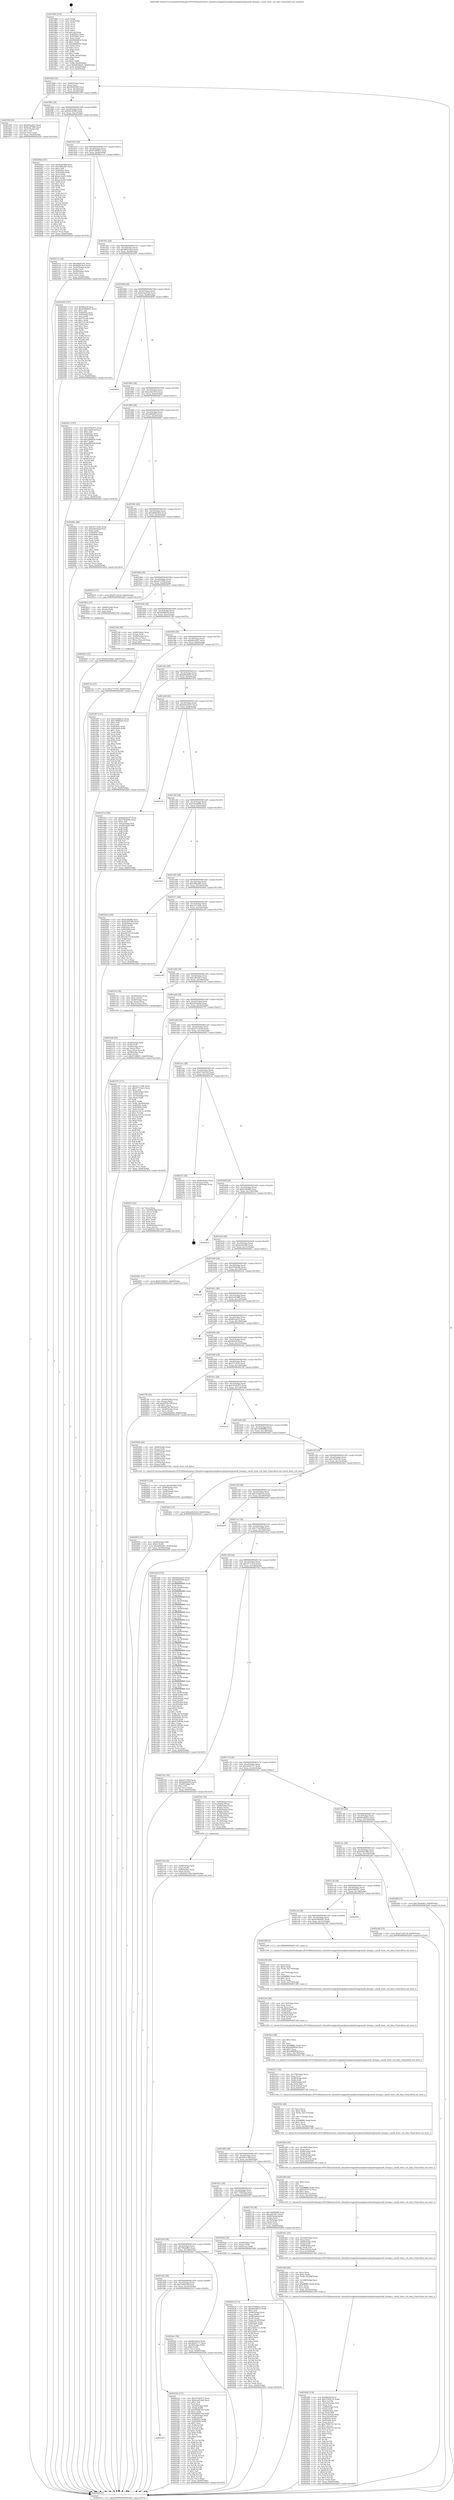 digraph "0x401860" {
  label = "0x401860 (/mnt/c/Users/mathe/Desktop/tcc/POCII/binaries/extr_linuxdriversgpudrmamdpowerplayhwmgrsmu8_hwmgr.c_smu8_store_cc6_data_Final-ollvm.out::main(0))"
  labelloc = "t"
  node[shape=record]

  Entry [label="",width=0.3,height=0.3,shape=circle,fillcolor=black,style=filled]
  "0x4018d4" [label="{
     0x4018d4 [32]\l
     | [instrs]\l
     &nbsp;&nbsp;0x4018d4 \<+6\>: mov -0xb0(%rbp),%eax\l
     &nbsp;&nbsp;0x4018da \<+2\>: mov %eax,%ecx\l
     &nbsp;&nbsp;0x4018dc \<+6\>: sub $0x9002f389,%ecx\l
     &nbsp;&nbsp;0x4018e2 \<+6\>: mov %eax,-0xc4(%rbp)\l
     &nbsp;&nbsp;0x4018e8 \<+6\>: mov %ecx,-0xc8(%rbp)\l
     &nbsp;&nbsp;0x4018ee \<+6\>: je 0000000000401f58 \<main+0x6f8\>\l
  }"]
  "0x401f58" [label="{
     0x401f58 [30]\l
     | [instrs]\l
     &nbsp;&nbsp;0x401f58 \<+5\>: mov $0xb82a2fa7,%eax\l
     &nbsp;&nbsp;0x401f5d \<+5\>: mov $0xfced7488,%ecx\l
     &nbsp;&nbsp;0x401f62 \<+3\>: mov -0x31(%rbp),%dl\l
     &nbsp;&nbsp;0x401f65 \<+3\>: test $0x1,%dl\l
     &nbsp;&nbsp;0x401f68 \<+3\>: cmovne %ecx,%eax\l
     &nbsp;&nbsp;0x401f6b \<+6\>: mov %eax,-0xb0(%rbp)\l
     &nbsp;&nbsp;0x401f71 \<+5\>: jmp 0000000000402d29 \<main+0x14c9\>\l
  }"]
  "0x4018f4" [label="{
     0x4018f4 [28]\l
     | [instrs]\l
     &nbsp;&nbsp;0x4018f4 \<+5\>: jmp 00000000004018f9 \<main+0x99\>\l
     &nbsp;&nbsp;0x4018f9 \<+6\>: mov -0xc4(%rbp),%eax\l
     &nbsp;&nbsp;0x4018ff \<+5\>: sub $0x94ce4564,%eax\l
     &nbsp;&nbsp;0x401904 \<+6\>: mov %eax,-0xcc(%rbp)\l
     &nbsp;&nbsp;0x40190a \<+6\>: je 000000000040294d \<main+0x10ed\>\l
  }"]
  Exit [label="",width=0.3,height=0.3,shape=circle,fillcolor=black,style=filled,peripheries=2]
  "0x40294d" [label="{
     0x40294d [147]\l
     | [instrs]\l
     &nbsp;&nbsp;0x40294d \<+5\>: mov $0xdc4fef8d,%eax\l
     &nbsp;&nbsp;0x402952 \<+5\>: mov $0xc98babf5,%ecx\l
     &nbsp;&nbsp;0x402957 \<+2\>: mov $0x1,%dl\l
     &nbsp;&nbsp;0x402959 \<+7\>: mov 0x40505c,%esi\l
     &nbsp;&nbsp;0x402960 \<+7\>: mov 0x405060,%edi\l
     &nbsp;&nbsp;0x402967 \<+3\>: mov %esi,%r8d\l
     &nbsp;&nbsp;0x40296a \<+7\>: add $0xae1be05,%r8d\l
     &nbsp;&nbsp;0x402971 \<+4\>: sub $0x1,%r8d\l
     &nbsp;&nbsp;0x402975 \<+7\>: sub $0xae1be05,%r8d\l
     &nbsp;&nbsp;0x40297c \<+4\>: imul %r8d,%esi\l
     &nbsp;&nbsp;0x402980 \<+3\>: and $0x1,%esi\l
     &nbsp;&nbsp;0x402983 \<+3\>: cmp $0x0,%esi\l
     &nbsp;&nbsp;0x402986 \<+4\>: sete %r9b\l
     &nbsp;&nbsp;0x40298a \<+3\>: cmp $0xa,%edi\l
     &nbsp;&nbsp;0x40298d \<+4\>: setl %r10b\l
     &nbsp;&nbsp;0x402991 \<+3\>: mov %r9b,%r11b\l
     &nbsp;&nbsp;0x402994 \<+4\>: xor $0xff,%r11b\l
     &nbsp;&nbsp;0x402998 \<+3\>: mov %r10b,%bl\l
     &nbsp;&nbsp;0x40299b \<+3\>: xor $0xff,%bl\l
     &nbsp;&nbsp;0x40299e \<+3\>: xor $0x1,%dl\l
     &nbsp;&nbsp;0x4029a1 \<+3\>: mov %r11b,%r14b\l
     &nbsp;&nbsp;0x4029a4 \<+4\>: and $0xff,%r14b\l
     &nbsp;&nbsp;0x4029a8 \<+3\>: and %dl,%r9b\l
     &nbsp;&nbsp;0x4029ab \<+3\>: mov %bl,%r15b\l
     &nbsp;&nbsp;0x4029ae \<+4\>: and $0xff,%r15b\l
     &nbsp;&nbsp;0x4029b2 \<+3\>: and %dl,%r10b\l
     &nbsp;&nbsp;0x4029b5 \<+3\>: or %r9b,%r14b\l
     &nbsp;&nbsp;0x4029b8 \<+3\>: or %r10b,%r15b\l
     &nbsp;&nbsp;0x4029bb \<+3\>: xor %r15b,%r14b\l
     &nbsp;&nbsp;0x4029be \<+3\>: or %bl,%r11b\l
     &nbsp;&nbsp;0x4029c1 \<+4\>: xor $0xff,%r11b\l
     &nbsp;&nbsp;0x4029c5 \<+3\>: or $0x1,%dl\l
     &nbsp;&nbsp;0x4029c8 \<+3\>: and %dl,%r11b\l
     &nbsp;&nbsp;0x4029cb \<+3\>: or %r11b,%r14b\l
     &nbsp;&nbsp;0x4029ce \<+4\>: test $0x1,%r14b\l
     &nbsp;&nbsp;0x4029d2 \<+3\>: cmovne %ecx,%eax\l
     &nbsp;&nbsp;0x4029d5 \<+6\>: mov %eax,-0xb0(%rbp)\l
     &nbsp;&nbsp;0x4029db \<+5\>: jmp 0000000000402d29 \<main+0x14c9\>\l
  }"]
  "0x401910" [label="{
     0x401910 [28]\l
     | [instrs]\l
     &nbsp;&nbsp;0x401910 \<+5\>: jmp 0000000000401915 \<main+0xb5\>\l
     &nbsp;&nbsp;0x401915 \<+6\>: mov -0xc4(%rbp),%eax\l
     &nbsp;&nbsp;0x40191b \<+5\>: sub $0x97c68451,%eax\l
     &nbsp;&nbsp;0x401920 \<+6\>: mov %eax,-0xd0(%rbp)\l
     &nbsp;&nbsp;0x401926 \<+6\>: je 00000000004021e1 \<main+0x981\>\l
  }"]
  "0x402832" [label="{
     0x402832 [15]\l
     | [instrs]\l
     &nbsp;&nbsp;0x402832 \<+10\>: movl $0x94ce4564,-0xb0(%rbp)\l
     &nbsp;&nbsp;0x40283c \<+5\>: jmp 0000000000402d29 \<main+0x14c9\>\l
  }"]
  "0x4021e1" [label="{
     0x4021e1 [36]\l
     | [instrs]\l
     &nbsp;&nbsp;0x4021e1 \<+5\>: mov $0xa8b82263,%eax\l
     &nbsp;&nbsp;0x4021e6 \<+5\>: mov $0x9d82c4a3,%ecx\l
     &nbsp;&nbsp;0x4021eb \<+4\>: mov -0x50(%rbp),%rdx\l
     &nbsp;&nbsp;0x4021ef \<+2\>: mov (%rdx),%esi\l
     &nbsp;&nbsp;0x4021f1 \<+4\>: mov -0x58(%rbp),%rdx\l
     &nbsp;&nbsp;0x4021f5 \<+2\>: cmp (%rdx),%esi\l
     &nbsp;&nbsp;0x4021f7 \<+3\>: cmovl %ecx,%eax\l
     &nbsp;&nbsp;0x4021fa \<+6\>: mov %eax,-0xb0(%rbp)\l
     &nbsp;&nbsp;0x402200 \<+5\>: jmp 0000000000402d29 \<main+0x14c9\>\l
  }"]
  "0x40192c" [label="{
     0x40192c [28]\l
     | [instrs]\l
     &nbsp;&nbsp;0x40192c \<+5\>: jmp 0000000000401931 \<main+0xd1\>\l
     &nbsp;&nbsp;0x401931 \<+6\>: mov -0xc4(%rbp),%eax\l
     &nbsp;&nbsp;0x401937 \<+5\>: sub $0x9d82c4a3,%eax\l
     &nbsp;&nbsp;0x40193c \<+6\>: mov %eax,-0xd4(%rbp)\l
     &nbsp;&nbsp;0x401942 \<+6\>: je 0000000000402205 \<main+0x9a5\>\l
  }"]
  "0x4027ea" [label="{
     0x4027ea [15]\l
     | [instrs]\l
     &nbsp;&nbsp;0x4027ea \<+10\>: movl $0x2713555,-0xb0(%rbp)\l
     &nbsp;&nbsp;0x4027f4 \<+5\>: jmp 0000000000402d29 \<main+0x14c9\>\l
  }"]
  "0x402205" [label="{
     0x402205 [147]\l
     | [instrs]\l
     &nbsp;&nbsp;0x402205 \<+5\>: mov $0x9baf3f,%eax\l
     &nbsp;&nbsp;0x40220a \<+5\>: mov $0x6398db01,%ecx\l
     &nbsp;&nbsp;0x40220f \<+2\>: mov $0x1,%dl\l
     &nbsp;&nbsp;0x402211 \<+7\>: mov 0x40505c,%esi\l
     &nbsp;&nbsp;0x402218 \<+7\>: mov 0x405060,%edi\l
     &nbsp;&nbsp;0x40221f \<+3\>: mov %esi,%r8d\l
     &nbsp;&nbsp;0x402222 \<+7\>: sub $0x755ca8,%r8d\l
     &nbsp;&nbsp;0x402229 \<+4\>: sub $0x1,%r8d\l
     &nbsp;&nbsp;0x40222d \<+7\>: add $0x755ca8,%r8d\l
     &nbsp;&nbsp;0x402234 \<+4\>: imul %r8d,%esi\l
     &nbsp;&nbsp;0x402238 \<+3\>: and $0x1,%esi\l
     &nbsp;&nbsp;0x40223b \<+3\>: cmp $0x0,%esi\l
     &nbsp;&nbsp;0x40223e \<+4\>: sete %r9b\l
     &nbsp;&nbsp;0x402242 \<+3\>: cmp $0xa,%edi\l
     &nbsp;&nbsp;0x402245 \<+4\>: setl %r10b\l
     &nbsp;&nbsp;0x402249 \<+3\>: mov %r9b,%r11b\l
     &nbsp;&nbsp;0x40224c \<+4\>: xor $0xff,%r11b\l
     &nbsp;&nbsp;0x402250 \<+3\>: mov %r10b,%bl\l
     &nbsp;&nbsp;0x402253 \<+3\>: xor $0xff,%bl\l
     &nbsp;&nbsp;0x402256 \<+3\>: xor $0x0,%dl\l
     &nbsp;&nbsp;0x402259 \<+3\>: mov %r11b,%r14b\l
     &nbsp;&nbsp;0x40225c \<+4\>: and $0x0,%r14b\l
     &nbsp;&nbsp;0x402260 \<+3\>: and %dl,%r9b\l
     &nbsp;&nbsp;0x402263 \<+3\>: mov %bl,%r15b\l
     &nbsp;&nbsp;0x402266 \<+4\>: and $0x0,%r15b\l
     &nbsp;&nbsp;0x40226a \<+3\>: and %dl,%r10b\l
     &nbsp;&nbsp;0x40226d \<+3\>: or %r9b,%r14b\l
     &nbsp;&nbsp;0x402270 \<+3\>: or %r10b,%r15b\l
     &nbsp;&nbsp;0x402273 \<+3\>: xor %r15b,%r14b\l
     &nbsp;&nbsp;0x402276 \<+3\>: or %bl,%r11b\l
     &nbsp;&nbsp;0x402279 \<+4\>: xor $0xff,%r11b\l
     &nbsp;&nbsp;0x40227d \<+3\>: or $0x0,%dl\l
     &nbsp;&nbsp;0x402280 \<+3\>: and %dl,%r11b\l
     &nbsp;&nbsp;0x402283 \<+3\>: or %r11b,%r14b\l
     &nbsp;&nbsp;0x402286 \<+4\>: test $0x1,%r14b\l
     &nbsp;&nbsp;0x40228a \<+3\>: cmovne %ecx,%eax\l
     &nbsp;&nbsp;0x40228d \<+6\>: mov %eax,-0xb0(%rbp)\l
     &nbsp;&nbsp;0x402293 \<+5\>: jmp 0000000000402d29 \<main+0x14c9\>\l
  }"]
  "0x401948" [label="{
     0x401948 [28]\l
     | [instrs]\l
     &nbsp;&nbsp;0x401948 \<+5\>: jmp 000000000040194d \<main+0xed\>\l
     &nbsp;&nbsp;0x40194d \<+6\>: mov -0xc4(%rbp),%eax\l
     &nbsp;&nbsp;0x401953 \<+5\>: sub $0x9eaad1a8,%eax\l
     &nbsp;&nbsp;0x401958 \<+6\>: mov %eax,-0xd8(%rbp)\l
     &nbsp;&nbsp;0x40195e \<+6\>: je 0000000000402850 \<main+0xff0\>\l
  }"]
  "0x402692" [label="{
     0x402692 [31]\l
     | [instrs]\l
     &nbsp;&nbsp;0x402692 \<+4\>: mov -0x40(%rbp),%rdi\l
     &nbsp;&nbsp;0x402696 \<+6\>: movl $0x0,(%rdi)\l
     &nbsp;&nbsp;0x40269c \<+10\>: movl $0xa84fa6f3,-0xb0(%rbp)\l
     &nbsp;&nbsp;0x4026a6 \<+6\>: mov %eax,-0x190(%rbp)\l
     &nbsp;&nbsp;0x4026ac \<+5\>: jmp 0000000000402d29 \<main+0x14c9\>\l
  }"]
  "0x402850" [label="{
     0x402850\l
  }", style=dashed]
  "0x401964" [label="{
     0x401964 [28]\l
     | [instrs]\l
     &nbsp;&nbsp;0x401964 \<+5\>: jmp 0000000000401969 \<main+0x109\>\l
     &nbsp;&nbsp;0x401969 \<+6\>: mov -0xc4(%rbp),%eax\l
     &nbsp;&nbsp;0x40196f \<+5\>: sub $0xa2d2341d,%eax\l
     &nbsp;&nbsp;0x401974 \<+6\>: mov %eax,-0xdc(%rbp)\l
     &nbsp;&nbsp;0x40197a \<+6\>: je 00000000004024c1 \<main+0xc61\>\l
  }"]
  "0x402675" [label="{
     0x402675 [29]\l
     | [instrs]\l
     &nbsp;&nbsp;0x402675 \<+10\>: movabs $0x4030b6,%rdi\l
     &nbsp;&nbsp;0x40267f \<+4\>: mov -0x48(%rbp),%rsi\l
     &nbsp;&nbsp;0x402683 \<+2\>: mov %eax,(%rsi)\l
     &nbsp;&nbsp;0x402685 \<+4\>: mov -0x48(%rbp),%rsi\l
     &nbsp;&nbsp;0x402689 \<+2\>: mov (%rsi),%esi\l
     &nbsp;&nbsp;0x40268b \<+2\>: mov $0x0,%al\l
     &nbsp;&nbsp;0x40268d \<+5\>: call 0000000000401040 \<printf@plt\>\l
     | [calls]\l
     &nbsp;&nbsp;0x401040 \{1\} (unknown)\l
  }"]
  "0x4024c1" [label="{
     0x4024c1 [147]\l
     | [instrs]\l
     &nbsp;&nbsp;0x4024c1 \<+5\>: mov $0x197de975,%eax\l
     &nbsp;&nbsp;0x4024c6 \<+5\>: mov $0x7ed93c0f,%ecx\l
     &nbsp;&nbsp;0x4024cb \<+2\>: mov $0x1,%dl\l
     &nbsp;&nbsp;0x4024cd \<+7\>: mov 0x40505c,%esi\l
     &nbsp;&nbsp;0x4024d4 \<+7\>: mov 0x405060,%edi\l
     &nbsp;&nbsp;0x4024db \<+3\>: mov %esi,%r8d\l
     &nbsp;&nbsp;0x4024de \<+7\>: sub $0xadf89930,%r8d\l
     &nbsp;&nbsp;0x4024e5 \<+4\>: sub $0x1,%r8d\l
     &nbsp;&nbsp;0x4024e9 \<+7\>: add $0xadf89930,%r8d\l
     &nbsp;&nbsp;0x4024f0 \<+4\>: imul %r8d,%esi\l
     &nbsp;&nbsp;0x4024f4 \<+3\>: and $0x1,%esi\l
     &nbsp;&nbsp;0x4024f7 \<+3\>: cmp $0x0,%esi\l
     &nbsp;&nbsp;0x4024fa \<+4\>: sete %r9b\l
     &nbsp;&nbsp;0x4024fe \<+3\>: cmp $0xa,%edi\l
     &nbsp;&nbsp;0x402501 \<+4\>: setl %r10b\l
     &nbsp;&nbsp;0x402505 \<+3\>: mov %r9b,%r11b\l
     &nbsp;&nbsp;0x402508 \<+4\>: xor $0xff,%r11b\l
     &nbsp;&nbsp;0x40250c \<+3\>: mov %r10b,%bl\l
     &nbsp;&nbsp;0x40250f \<+3\>: xor $0xff,%bl\l
     &nbsp;&nbsp;0x402512 \<+3\>: xor $0x0,%dl\l
     &nbsp;&nbsp;0x402515 \<+3\>: mov %r11b,%r14b\l
     &nbsp;&nbsp;0x402518 \<+4\>: and $0x0,%r14b\l
     &nbsp;&nbsp;0x40251c \<+3\>: and %dl,%r9b\l
     &nbsp;&nbsp;0x40251f \<+3\>: mov %bl,%r15b\l
     &nbsp;&nbsp;0x402522 \<+4\>: and $0x0,%r15b\l
     &nbsp;&nbsp;0x402526 \<+3\>: and %dl,%r10b\l
     &nbsp;&nbsp;0x402529 \<+3\>: or %r9b,%r14b\l
     &nbsp;&nbsp;0x40252c \<+3\>: or %r10b,%r15b\l
     &nbsp;&nbsp;0x40252f \<+3\>: xor %r15b,%r14b\l
     &nbsp;&nbsp;0x402532 \<+3\>: or %bl,%r11b\l
     &nbsp;&nbsp;0x402535 \<+4\>: xor $0xff,%r11b\l
     &nbsp;&nbsp;0x402539 \<+3\>: or $0x0,%dl\l
     &nbsp;&nbsp;0x40253c \<+3\>: and %dl,%r11b\l
     &nbsp;&nbsp;0x40253f \<+3\>: or %r11b,%r14b\l
     &nbsp;&nbsp;0x402542 \<+4\>: test $0x1,%r14b\l
     &nbsp;&nbsp;0x402546 \<+3\>: cmovne %ecx,%eax\l
     &nbsp;&nbsp;0x402549 \<+6\>: mov %eax,-0xb0(%rbp)\l
     &nbsp;&nbsp;0x40254f \<+5\>: jmp 0000000000402d29 \<main+0x14c9\>\l
  }"]
  "0x401980" [label="{
     0x401980 [28]\l
     | [instrs]\l
     &nbsp;&nbsp;0x401980 \<+5\>: jmp 0000000000401985 \<main+0x125\>\l
     &nbsp;&nbsp;0x401985 \<+6\>: mov -0xc4(%rbp),%eax\l
     &nbsp;&nbsp;0x40198b \<+5\>: sub $0xa84fa6f3,%eax\l
     &nbsp;&nbsp;0x401990 \<+6\>: mov %eax,-0xe0(%rbp)\l
     &nbsp;&nbsp;0x401996 \<+6\>: je 00000000004026b1 \<main+0xe51\>\l
  }"]
  "0x401d70" [label="{
     0x401d70\l
  }", style=dashed]
  "0x4026b1" [label="{
     0x4026b1 [86]\l
     | [instrs]\l
     &nbsp;&nbsp;0x4026b1 \<+5\>: mov $0xcb713e8c,%eax\l
     &nbsp;&nbsp;0x4026b6 \<+5\>: mov $0xd50ebdaf,%ecx\l
     &nbsp;&nbsp;0x4026bb \<+2\>: xor %edx,%edx\l
     &nbsp;&nbsp;0x4026bd \<+7\>: mov 0x40505c,%esi\l
     &nbsp;&nbsp;0x4026c4 \<+7\>: mov 0x405060,%edi\l
     &nbsp;&nbsp;0x4026cb \<+3\>: sub $0x1,%edx\l
     &nbsp;&nbsp;0x4026ce \<+3\>: mov %esi,%r8d\l
     &nbsp;&nbsp;0x4026d1 \<+3\>: add %edx,%r8d\l
     &nbsp;&nbsp;0x4026d4 \<+4\>: imul %r8d,%esi\l
     &nbsp;&nbsp;0x4026d8 \<+3\>: and $0x1,%esi\l
     &nbsp;&nbsp;0x4026db \<+3\>: cmp $0x0,%esi\l
     &nbsp;&nbsp;0x4026de \<+4\>: sete %r9b\l
     &nbsp;&nbsp;0x4026e2 \<+3\>: cmp $0xa,%edi\l
     &nbsp;&nbsp;0x4026e5 \<+4\>: setl %r10b\l
     &nbsp;&nbsp;0x4026e9 \<+3\>: mov %r9b,%r11b\l
     &nbsp;&nbsp;0x4026ec \<+3\>: and %r10b,%r11b\l
     &nbsp;&nbsp;0x4026ef \<+3\>: xor %r10b,%r9b\l
     &nbsp;&nbsp;0x4026f2 \<+3\>: or %r9b,%r11b\l
     &nbsp;&nbsp;0x4026f5 \<+4\>: test $0x1,%r11b\l
     &nbsp;&nbsp;0x4026f9 \<+3\>: cmovne %ecx,%eax\l
     &nbsp;&nbsp;0x4026fc \<+6\>: mov %eax,-0xb0(%rbp)\l
     &nbsp;&nbsp;0x402702 \<+5\>: jmp 0000000000402d29 \<main+0x14c9\>\l
  }"]
  "0x40199c" [label="{
     0x40199c [28]\l
     | [instrs]\l
     &nbsp;&nbsp;0x40199c \<+5\>: jmp 00000000004019a1 \<main+0x141\>\l
     &nbsp;&nbsp;0x4019a1 \<+6\>: mov -0xc4(%rbp),%eax\l
     &nbsp;&nbsp;0x4019a7 \<+5\>: sub $0xa8b82263,%eax\l
     &nbsp;&nbsp;0x4019ac \<+6\>: mov %eax,-0xe4(%rbp)\l
     &nbsp;&nbsp;0x4019b2 \<+6\>: je 0000000000402610 \<main+0xdb0\>\l
  }"]
  "0x402554" [label="{
     0x402554 [173]\l
     | [instrs]\l
     &nbsp;&nbsp;0x402554 \<+5\>: mov $0x197de975,%eax\l
     &nbsp;&nbsp;0x402559 \<+5\>: mov $0xdcdd1dd2,%ecx\l
     &nbsp;&nbsp;0x40255e \<+2\>: mov $0x1,%dl\l
     &nbsp;&nbsp;0x402560 \<+2\>: xor %esi,%esi\l
     &nbsp;&nbsp;0x402562 \<+4\>: mov -0x50(%rbp),%rdi\l
     &nbsp;&nbsp;0x402566 \<+3\>: mov (%rdi),%r8d\l
     &nbsp;&nbsp;0x402569 \<+7\>: sub $0x9586b74d,%r8d\l
     &nbsp;&nbsp;0x402570 \<+4\>: add $0x1,%r8d\l
     &nbsp;&nbsp;0x402574 \<+7\>: add $0x9586b74d,%r8d\l
     &nbsp;&nbsp;0x40257b \<+4\>: mov -0x50(%rbp),%rdi\l
     &nbsp;&nbsp;0x40257f \<+3\>: mov %r8d,(%rdi)\l
     &nbsp;&nbsp;0x402582 \<+8\>: mov 0x40505c,%r8d\l
     &nbsp;&nbsp;0x40258a \<+8\>: mov 0x405060,%r9d\l
     &nbsp;&nbsp;0x402592 \<+3\>: sub $0x1,%esi\l
     &nbsp;&nbsp;0x402595 \<+3\>: mov %r8d,%r10d\l
     &nbsp;&nbsp;0x402598 \<+3\>: add %esi,%r10d\l
     &nbsp;&nbsp;0x40259b \<+4\>: imul %r10d,%r8d\l
     &nbsp;&nbsp;0x40259f \<+4\>: and $0x1,%r8d\l
     &nbsp;&nbsp;0x4025a3 \<+4\>: cmp $0x0,%r8d\l
     &nbsp;&nbsp;0x4025a7 \<+4\>: sete %r11b\l
     &nbsp;&nbsp;0x4025ab \<+4\>: cmp $0xa,%r9d\l
     &nbsp;&nbsp;0x4025af \<+3\>: setl %bl\l
     &nbsp;&nbsp;0x4025b2 \<+3\>: mov %r11b,%r14b\l
     &nbsp;&nbsp;0x4025b5 \<+4\>: xor $0xff,%r14b\l
     &nbsp;&nbsp;0x4025b9 \<+3\>: mov %bl,%r15b\l
     &nbsp;&nbsp;0x4025bc \<+4\>: xor $0xff,%r15b\l
     &nbsp;&nbsp;0x4025c0 \<+3\>: xor $0x1,%dl\l
     &nbsp;&nbsp;0x4025c3 \<+3\>: mov %r14b,%r12b\l
     &nbsp;&nbsp;0x4025c6 \<+4\>: and $0xff,%r12b\l
     &nbsp;&nbsp;0x4025ca \<+3\>: and %dl,%r11b\l
     &nbsp;&nbsp;0x4025cd \<+3\>: mov %r15b,%r13b\l
     &nbsp;&nbsp;0x4025d0 \<+4\>: and $0xff,%r13b\l
     &nbsp;&nbsp;0x4025d4 \<+2\>: and %dl,%bl\l
     &nbsp;&nbsp;0x4025d6 \<+3\>: or %r11b,%r12b\l
     &nbsp;&nbsp;0x4025d9 \<+3\>: or %bl,%r13b\l
     &nbsp;&nbsp;0x4025dc \<+3\>: xor %r13b,%r12b\l
     &nbsp;&nbsp;0x4025df \<+3\>: or %r15b,%r14b\l
     &nbsp;&nbsp;0x4025e2 \<+4\>: xor $0xff,%r14b\l
     &nbsp;&nbsp;0x4025e6 \<+3\>: or $0x1,%dl\l
     &nbsp;&nbsp;0x4025e9 \<+3\>: and %dl,%r14b\l
     &nbsp;&nbsp;0x4025ec \<+3\>: or %r14b,%r12b\l
     &nbsp;&nbsp;0x4025ef \<+4\>: test $0x1,%r12b\l
     &nbsp;&nbsp;0x4025f3 \<+3\>: cmovne %ecx,%eax\l
     &nbsp;&nbsp;0x4025f6 \<+6\>: mov %eax,-0xb0(%rbp)\l
     &nbsp;&nbsp;0x4025fc \<+5\>: jmp 0000000000402d29 \<main+0x14c9\>\l
  }"]
  "0x402610" [label="{
     0x402610 [15]\l
     | [instrs]\l
     &nbsp;&nbsp;0x402610 \<+10\>: movl $0xd71c4ce9,-0xb0(%rbp)\l
     &nbsp;&nbsp;0x40261a \<+5\>: jmp 0000000000402d29 \<main+0x14c9\>\l
  }"]
  "0x4019b8" [label="{
     0x4019b8 [28]\l
     | [instrs]\l
     &nbsp;&nbsp;0x4019b8 \<+5\>: jmp 00000000004019bd \<main+0x15d\>\l
     &nbsp;&nbsp;0x4019bd \<+6\>: mov -0xc4(%rbp),%eax\l
     &nbsp;&nbsp;0x4019c3 \<+5\>: sub $0xaf157f64,%eax\l
     &nbsp;&nbsp;0x4019c8 \<+6\>: mov %eax,-0xe8(%rbp)\l
     &nbsp;&nbsp;0x4019ce \<+6\>: je 0000000000402823 \<main+0xfc3\>\l
  }"]
  "0x402400" [label="{
     0x402400 [178]\l
     | [instrs]\l
     &nbsp;&nbsp;0x402400 \<+5\>: mov $0x9baf3f,%ecx\l
     &nbsp;&nbsp;0x402405 \<+5\>: mov $0x2762f132,%edx\l
     &nbsp;&nbsp;0x40240a \<+3\>: mov $0x1,%r10b\l
     &nbsp;&nbsp;0x40240d \<+6\>: mov -0x18c(%rbp),%esi\l
     &nbsp;&nbsp;0x402413 \<+3\>: imul %eax,%esi\l
     &nbsp;&nbsp;0x402416 \<+4\>: mov -0x68(%rbp),%rdi\l
     &nbsp;&nbsp;0x40241a \<+3\>: mov (%rdi),%rdi\l
     &nbsp;&nbsp;0x40241d \<+4\>: mov -0x60(%rbp),%r8\l
     &nbsp;&nbsp;0x402421 \<+3\>: movslq (%r8),%r8\l
     &nbsp;&nbsp;0x402424 \<+4\>: mov (%rdi,%r8,8),%rdi\l
     &nbsp;&nbsp;0x402428 \<+3\>: mov %esi,0x14(%rdi)\l
     &nbsp;&nbsp;0x40242b \<+7\>: mov 0x40505c,%eax\l
     &nbsp;&nbsp;0x402432 \<+7\>: mov 0x405060,%esi\l
     &nbsp;&nbsp;0x402439 \<+3\>: mov %eax,%r11d\l
     &nbsp;&nbsp;0x40243c \<+7\>: sub $0xc7940755,%r11d\l
     &nbsp;&nbsp;0x402443 \<+4\>: sub $0x1,%r11d\l
     &nbsp;&nbsp;0x402447 \<+7\>: add $0xc7940755,%r11d\l
     &nbsp;&nbsp;0x40244e \<+4\>: imul %r11d,%eax\l
     &nbsp;&nbsp;0x402452 \<+3\>: and $0x1,%eax\l
     &nbsp;&nbsp;0x402455 \<+3\>: cmp $0x0,%eax\l
     &nbsp;&nbsp;0x402458 \<+3\>: sete %bl\l
     &nbsp;&nbsp;0x40245b \<+3\>: cmp $0xa,%esi\l
     &nbsp;&nbsp;0x40245e \<+4\>: setl %r14b\l
     &nbsp;&nbsp;0x402462 \<+3\>: mov %bl,%r15b\l
     &nbsp;&nbsp;0x402465 \<+4\>: xor $0xff,%r15b\l
     &nbsp;&nbsp;0x402469 \<+3\>: mov %r14b,%r12b\l
     &nbsp;&nbsp;0x40246c \<+4\>: xor $0xff,%r12b\l
     &nbsp;&nbsp;0x402470 \<+4\>: xor $0x0,%r10b\l
     &nbsp;&nbsp;0x402474 \<+3\>: mov %r15b,%r13b\l
     &nbsp;&nbsp;0x402477 \<+4\>: and $0x0,%r13b\l
     &nbsp;&nbsp;0x40247b \<+3\>: and %r10b,%bl\l
     &nbsp;&nbsp;0x40247e \<+3\>: mov %r12b,%al\l
     &nbsp;&nbsp;0x402481 \<+2\>: and $0x0,%al\l
     &nbsp;&nbsp;0x402483 \<+3\>: and %r10b,%r14b\l
     &nbsp;&nbsp;0x402486 \<+3\>: or %bl,%r13b\l
     &nbsp;&nbsp;0x402489 \<+3\>: or %r14b,%al\l
     &nbsp;&nbsp;0x40248c \<+3\>: xor %al,%r13b\l
     &nbsp;&nbsp;0x40248f \<+3\>: or %r12b,%r15b\l
     &nbsp;&nbsp;0x402492 \<+4\>: xor $0xff,%r15b\l
     &nbsp;&nbsp;0x402496 \<+4\>: or $0x0,%r10b\l
     &nbsp;&nbsp;0x40249a \<+3\>: and %r10b,%r15b\l
     &nbsp;&nbsp;0x40249d \<+3\>: or %r15b,%r13b\l
     &nbsp;&nbsp;0x4024a0 \<+4\>: test $0x1,%r13b\l
     &nbsp;&nbsp;0x4024a4 \<+3\>: cmovne %edx,%ecx\l
     &nbsp;&nbsp;0x4024a7 \<+6\>: mov %ecx,-0xb0(%rbp)\l
     &nbsp;&nbsp;0x4024ad \<+5\>: jmp 0000000000402d29 \<main+0x14c9\>\l
  }"]
  "0x402823" [label="{
     0x402823 [15]\l
     | [instrs]\l
     &nbsp;&nbsp;0x402823 \<+4\>: mov -0x68(%rbp),%rax\l
     &nbsp;&nbsp;0x402827 \<+3\>: mov (%rax),%rax\l
     &nbsp;&nbsp;0x40282a \<+3\>: mov %rax,%rdi\l
     &nbsp;&nbsp;0x40282d \<+5\>: call 0000000000401030 \<free@plt\>\l
     | [calls]\l
     &nbsp;&nbsp;0x401030 \{1\} (unknown)\l
  }"]
  "0x4019d4" [label="{
     0x4019d4 [28]\l
     | [instrs]\l
     &nbsp;&nbsp;0x4019d4 \<+5\>: jmp 00000000004019d9 \<main+0x179\>\l
     &nbsp;&nbsp;0x4019d9 \<+6\>: mov -0xc4(%rbp),%eax\l
     &nbsp;&nbsp;0x4019df \<+5\>: sub $0xb446fd3d,%eax\l
     &nbsp;&nbsp;0x4019e4 \<+6\>: mov %eax,-0xec(%rbp)\l
     &nbsp;&nbsp;0x4019ea \<+6\>: je 00000000004027d0 \<main+0xf70\>\l
  }"]
  "0x4023d4" [label="{
     0x4023d4 [44]\l
     | [instrs]\l
     &nbsp;&nbsp;0x4023d4 \<+2\>: xor %ecx,%ecx\l
     &nbsp;&nbsp;0x4023d6 \<+5\>: mov $0x2,%edx\l
     &nbsp;&nbsp;0x4023db \<+6\>: mov %edx,-0x188(%rbp)\l
     &nbsp;&nbsp;0x4023e1 \<+1\>: cltd\l
     &nbsp;&nbsp;0x4023e2 \<+6\>: mov -0x188(%rbp),%esi\l
     &nbsp;&nbsp;0x4023e8 \<+2\>: idiv %esi\l
     &nbsp;&nbsp;0x4023ea \<+6\>: imul $0xfffffffe,%edx,%edx\l
     &nbsp;&nbsp;0x4023f0 \<+3\>: sub $0x1,%ecx\l
     &nbsp;&nbsp;0x4023f3 \<+2\>: sub %ecx,%edx\l
     &nbsp;&nbsp;0x4023f5 \<+6\>: mov %edx,-0x18c(%rbp)\l
     &nbsp;&nbsp;0x4023fb \<+5\>: call 0000000000401160 \<next_i\>\l
     | [calls]\l
     &nbsp;&nbsp;0x401160 \{1\} (/mnt/c/Users/mathe/Desktop/tcc/POCII/binaries/extr_linuxdriversgpudrmamdpowerplayhwmgrsmu8_hwmgr.c_smu8_store_cc6_data_Final-ollvm.out::next_i)\l
  }"]
  "0x4027d0" [label="{
     0x4027d0 [26]\l
     | [instrs]\l
     &nbsp;&nbsp;0x4027d0 \<+4\>: mov -0x68(%rbp),%rax\l
     &nbsp;&nbsp;0x4027d4 \<+3\>: mov (%rax),%rax\l
     &nbsp;&nbsp;0x4027d7 \<+4\>: mov -0x40(%rbp),%rcx\l
     &nbsp;&nbsp;0x4027db \<+3\>: movslq (%rcx),%rcx\l
     &nbsp;&nbsp;0x4027de \<+4\>: mov (%rax,%rcx,8),%rax\l
     &nbsp;&nbsp;0x4027e2 \<+3\>: mov %rax,%rdi\l
     &nbsp;&nbsp;0x4027e5 \<+5\>: call 0000000000401030 \<free@plt\>\l
     | [calls]\l
     &nbsp;&nbsp;0x401030 \{1\} (unknown)\l
  }"]
  "0x4019f0" [label="{
     0x4019f0 [28]\l
     | [instrs]\l
     &nbsp;&nbsp;0x4019f0 \<+5\>: jmp 00000000004019f5 \<main+0x195\>\l
     &nbsp;&nbsp;0x4019f5 \<+6\>: mov -0xc4(%rbp),%eax\l
     &nbsp;&nbsp;0x4019fb \<+5\>: sub $0xb82a2fa7,%eax\l
     &nbsp;&nbsp;0x401a00 \<+6\>: mov %eax,-0xf0(%rbp)\l
     &nbsp;&nbsp;0x401a06 \<+6\>: je 0000000000401f97 \<main+0x737\>\l
  }"]
  "0x4023b1" [label="{
     0x4023b1 [35]\l
     | [instrs]\l
     &nbsp;&nbsp;0x4023b1 \<+6\>: mov -0x184(%rbp),%ecx\l
     &nbsp;&nbsp;0x4023b7 \<+3\>: imul %eax,%ecx\l
     &nbsp;&nbsp;0x4023ba \<+4\>: mov -0x68(%rbp),%rdi\l
     &nbsp;&nbsp;0x4023be \<+3\>: mov (%rdi),%rdi\l
     &nbsp;&nbsp;0x4023c1 \<+4\>: mov -0x60(%rbp),%r8\l
     &nbsp;&nbsp;0x4023c5 \<+3\>: movslq (%r8),%r8\l
     &nbsp;&nbsp;0x4023c8 \<+4\>: mov (%rdi,%r8,8),%rdi\l
     &nbsp;&nbsp;0x4023cc \<+3\>: mov %ecx,0x10(%rdi)\l
     &nbsp;&nbsp;0x4023cf \<+5\>: call 0000000000401160 \<next_i\>\l
     | [calls]\l
     &nbsp;&nbsp;0x401160 \{1\} (/mnt/c/Users/mathe/Desktop/tcc/POCII/binaries/extr_linuxdriversgpudrmamdpowerplayhwmgrsmu8_hwmgr.c_smu8_store_cc6_data_Final-ollvm.out::next_i)\l
  }"]
  "0x401f97" [label="{
     0x401f97 [137]\l
     | [instrs]\l
     &nbsp;&nbsp;0x401f97 \<+5\>: mov $0x31bdde32,%eax\l
     &nbsp;&nbsp;0x401f9c \<+5\>: mov $0x7389850e,%ecx\l
     &nbsp;&nbsp;0x401fa1 \<+2\>: mov $0x1,%dl\l
     &nbsp;&nbsp;0x401fa3 \<+2\>: xor %esi,%esi\l
     &nbsp;&nbsp;0x401fa5 \<+7\>: mov 0x40505c,%edi\l
     &nbsp;&nbsp;0x401fac \<+8\>: mov 0x405060,%r8d\l
     &nbsp;&nbsp;0x401fb4 \<+3\>: sub $0x1,%esi\l
     &nbsp;&nbsp;0x401fb7 \<+3\>: mov %edi,%r9d\l
     &nbsp;&nbsp;0x401fba \<+3\>: add %esi,%r9d\l
     &nbsp;&nbsp;0x401fbd \<+4\>: imul %r9d,%edi\l
     &nbsp;&nbsp;0x401fc1 \<+3\>: and $0x1,%edi\l
     &nbsp;&nbsp;0x401fc4 \<+3\>: cmp $0x0,%edi\l
     &nbsp;&nbsp;0x401fc7 \<+4\>: sete %r10b\l
     &nbsp;&nbsp;0x401fcb \<+4\>: cmp $0xa,%r8d\l
     &nbsp;&nbsp;0x401fcf \<+4\>: setl %r11b\l
     &nbsp;&nbsp;0x401fd3 \<+3\>: mov %r10b,%bl\l
     &nbsp;&nbsp;0x401fd6 \<+3\>: xor $0xff,%bl\l
     &nbsp;&nbsp;0x401fd9 \<+3\>: mov %r11b,%r14b\l
     &nbsp;&nbsp;0x401fdc \<+4\>: xor $0xff,%r14b\l
     &nbsp;&nbsp;0x401fe0 \<+3\>: xor $0x0,%dl\l
     &nbsp;&nbsp;0x401fe3 \<+3\>: mov %bl,%r15b\l
     &nbsp;&nbsp;0x401fe6 \<+4\>: and $0x0,%r15b\l
     &nbsp;&nbsp;0x401fea \<+3\>: and %dl,%r10b\l
     &nbsp;&nbsp;0x401fed \<+3\>: mov %r14b,%r12b\l
     &nbsp;&nbsp;0x401ff0 \<+4\>: and $0x0,%r12b\l
     &nbsp;&nbsp;0x401ff4 \<+3\>: and %dl,%r11b\l
     &nbsp;&nbsp;0x401ff7 \<+3\>: or %r10b,%r15b\l
     &nbsp;&nbsp;0x401ffa \<+3\>: or %r11b,%r12b\l
     &nbsp;&nbsp;0x401ffd \<+3\>: xor %r12b,%r15b\l
     &nbsp;&nbsp;0x402000 \<+3\>: or %r14b,%bl\l
     &nbsp;&nbsp;0x402003 \<+3\>: xor $0xff,%bl\l
     &nbsp;&nbsp;0x402006 \<+3\>: or $0x0,%dl\l
     &nbsp;&nbsp;0x402009 \<+2\>: and %dl,%bl\l
     &nbsp;&nbsp;0x40200b \<+3\>: or %bl,%r15b\l
     &nbsp;&nbsp;0x40200e \<+4\>: test $0x1,%r15b\l
     &nbsp;&nbsp;0x402012 \<+3\>: cmovne %ecx,%eax\l
     &nbsp;&nbsp;0x402015 \<+6\>: mov %eax,-0xb0(%rbp)\l
     &nbsp;&nbsp;0x40201b \<+5\>: jmp 0000000000402d29 \<main+0x14c9\>\l
  }"]
  "0x401a0c" [label="{
     0x401a0c [28]\l
     | [instrs]\l
     &nbsp;&nbsp;0x401a0c \<+5\>: jmp 0000000000401a11 \<main+0x1b1\>\l
     &nbsp;&nbsp;0x401a11 \<+6\>: mov -0xc4(%rbp),%eax\l
     &nbsp;&nbsp;0x401a17 \<+5\>: sub $0xb8546ef5,%eax\l
     &nbsp;&nbsp;0x401a1c \<+6\>: mov %eax,-0xf4(%rbp)\l
     &nbsp;&nbsp;0x401a22 \<+6\>: je 0000000000401d7a \<main+0x51a\>\l
  }"]
  "0x402389" [label="{
     0x402389 [40]\l
     | [instrs]\l
     &nbsp;&nbsp;0x402389 \<+5\>: mov $0x2,%ecx\l
     &nbsp;&nbsp;0x40238e \<+1\>: cltd\l
     &nbsp;&nbsp;0x40238f \<+2\>: idiv %ecx\l
     &nbsp;&nbsp;0x402391 \<+6\>: imul $0xfffffffe,%edx,%ecx\l
     &nbsp;&nbsp;0x402397 \<+6\>: sub $0x6182c7c2,%ecx\l
     &nbsp;&nbsp;0x40239d \<+3\>: add $0x1,%ecx\l
     &nbsp;&nbsp;0x4023a0 \<+6\>: add $0x6182c7c2,%ecx\l
     &nbsp;&nbsp;0x4023a6 \<+6\>: mov %ecx,-0x184(%rbp)\l
     &nbsp;&nbsp;0x4023ac \<+5\>: call 0000000000401160 \<next_i\>\l
     | [calls]\l
     &nbsp;&nbsp;0x401160 \{1\} (/mnt/c/Users/mathe/Desktop/tcc/POCII/binaries/extr_linuxdriversgpudrmamdpowerplayhwmgrsmu8_hwmgr.c_smu8_store_cc6_data_Final-ollvm.out::next_i)\l
  }"]
  "0x401d7a" [label="{
     0x401d7a [106]\l
     | [instrs]\l
     &nbsp;&nbsp;0x401d7a \<+5\>: mov $0xbb4a4107,%eax\l
     &nbsp;&nbsp;0x401d7f \<+5\>: mov $0x374ed284,%ecx\l
     &nbsp;&nbsp;0x401d84 \<+2\>: mov $0x1,%dl\l
     &nbsp;&nbsp;0x401d86 \<+7\>: mov -0xaa(%rbp),%sil\l
     &nbsp;&nbsp;0x401d8d \<+7\>: mov -0xa9(%rbp),%dil\l
     &nbsp;&nbsp;0x401d94 \<+3\>: mov %sil,%r8b\l
     &nbsp;&nbsp;0x401d97 \<+4\>: xor $0xff,%r8b\l
     &nbsp;&nbsp;0x401d9b \<+3\>: mov %dil,%r9b\l
     &nbsp;&nbsp;0x401d9e \<+4\>: xor $0xff,%r9b\l
     &nbsp;&nbsp;0x401da2 \<+3\>: xor $0x0,%dl\l
     &nbsp;&nbsp;0x401da5 \<+3\>: mov %r8b,%r10b\l
     &nbsp;&nbsp;0x401da8 \<+4\>: and $0x0,%r10b\l
     &nbsp;&nbsp;0x401dac \<+3\>: and %dl,%sil\l
     &nbsp;&nbsp;0x401daf \<+3\>: mov %r9b,%r11b\l
     &nbsp;&nbsp;0x401db2 \<+4\>: and $0x0,%r11b\l
     &nbsp;&nbsp;0x401db6 \<+3\>: and %dl,%dil\l
     &nbsp;&nbsp;0x401db9 \<+3\>: or %sil,%r10b\l
     &nbsp;&nbsp;0x401dbc \<+3\>: or %dil,%r11b\l
     &nbsp;&nbsp;0x401dbf \<+3\>: xor %r11b,%r10b\l
     &nbsp;&nbsp;0x401dc2 \<+3\>: or %r9b,%r8b\l
     &nbsp;&nbsp;0x401dc5 \<+4\>: xor $0xff,%r8b\l
     &nbsp;&nbsp;0x401dc9 \<+3\>: or $0x0,%dl\l
     &nbsp;&nbsp;0x401dcc \<+3\>: and %dl,%r8b\l
     &nbsp;&nbsp;0x401dcf \<+3\>: or %r8b,%r10b\l
     &nbsp;&nbsp;0x401dd2 \<+4\>: test $0x1,%r10b\l
     &nbsp;&nbsp;0x401dd6 \<+3\>: cmovne %ecx,%eax\l
     &nbsp;&nbsp;0x401dd9 \<+6\>: mov %eax,-0xb0(%rbp)\l
     &nbsp;&nbsp;0x401ddf \<+5\>: jmp 0000000000402d29 \<main+0x14c9\>\l
  }"]
  "0x401a28" [label="{
     0x401a28 [28]\l
     | [instrs]\l
     &nbsp;&nbsp;0x401a28 \<+5\>: jmp 0000000000401a2d \<main+0x1cd\>\l
     &nbsp;&nbsp;0x401a2d \<+6\>: mov -0xc4(%rbp),%eax\l
     &nbsp;&nbsp;0x401a33 \<+5\>: sub $0xbb4a4107,%eax\l
     &nbsp;&nbsp;0x401a38 \<+6\>: mov %eax,-0xf8(%rbp)\l
     &nbsp;&nbsp;0x401a3e \<+6\>: je 0000000000402a74 \<main+0x1214\>\l
  }"]
  "0x402d29" [label="{
     0x402d29 [5]\l
     | [instrs]\l
     &nbsp;&nbsp;0x402d29 \<+5\>: jmp 00000000004018d4 \<main+0x74\>\l
  }"]
  "0x401860" [label="{
     0x401860 [116]\l
     | [instrs]\l
     &nbsp;&nbsp;0x401860 \<+1\>: push %rbp\l
     &nbsp;&nbsp;0x401861 \<+3\>: mov %rsp,%rbp\l
     &nbsp;&nbsp;0x401864 \<+2\>: push %r15\l
     &nbsp;&nbsp;0x401866 \<+2\>: push %r14\l
     &nbsp;&nbsp;0x401868 \<+2\>: push %r13\l
     &nbsp;&nbsp;0x40186a \<+2\>: push %r12\l
     &nbsp;&nbsp;0x40186c \<+1\>: push %rbx\l
     &nbsp;&nbsp;0x40186d \<+7\>: sub $0x1a8,%rsp\l
     &nbsp;&nbsp;0x401874 \<+7\>: mov 0x40505c,%eax\l
     &nbsp;&nbsp;0x40187b \<+7\>: mov 0x405060,%ecx\l
     &nbsp;&nbsp;0x401882 \<+2\>: mov %eax,%edx\l
     &nbsp;&nbsp;0x401884 \<+6\>: add $0x9d84b93e,%edx\l
     &nbsp;&nbsp;0x40188a \<+3\>: sub $0x1,%edx\l
     &nbsp;&nbsp;0x40188d \<+6\>: sub $0x9d84b93e,%edx\l
     &nbsp;&nbsp;0x401893 \<+3\>: imul %edx,%eax\l
     &nbsp;&nbsp;0x401896 \<+3\>: and $0x1,%eax\l
     &nbsp;&nbsp;0x401899 \<+3\>: cmp $0x0,%eax\l
     &nbsp;&nbsp;0x40189c \<+4\>: sete %r8b\l
     &nbsp;&nbsp;0x4018a0 \<+4\>: and $0x1,%r8b\l
     &nbsp;&nbsp;0x4018a4 \<+7\>: mov %r8b,-0xaa(%rbp)\l
     &nbsp;&nbsp;0x4018ab \<+3\>: cmp $0xa,%ecx\l
     &nbsp;&nbsp;0x4018ae \<+4\>: setl %r8b\l
     &nbsp;&nbsp;0x4018b2 \<+4\>: and $0x1,%r8b\l
     &nbsp;&nbsp;0x4018b6 \<+7\>: mov %r8b,-0xa9(%rbp)\l
     &nbsp;&nbsp;0x4018bd \<+10\>: movl $0xb8546ef5,-0xb0(%rbp)\l
     &nbsp;&nbsp;0x4018c7 \<+6\>: mov %edi,-0xb4(%rbp)\l
     &nbsp;&nbsp;0x4018cd \<+7\>: mov %rsi,-0xc0(%rbp)\l
  }"]
  "0x402366" [label="{
     0x402366 [35]\l
     | [instrs]\l
     &nbsp;&nbsp;0x402366 \<+6\>: mov -0x180(%rbp),%ecx\l
     &nbsp;&nbsp;0x40236c \<+3\>: imul %eax,%ecx\l
     &nbsp;&nbsp;0x40236f \<+4\>: mov -0x68(%rbp),%rdi\l
     &nbsp;&nbsp;0x402373 \<+3\>: mov (%rdi),%rdi\l
     &nbsp;&nbsp;0x402376 \<+4\>: mov -0x60(%rbp),%r8\l
     &nbsp;&nbsp;0x40237a \<+3\>: movslq (%r8),%r8\l
     &nbsp;&nbsp;0x40237d \<+4\>: mov (%rdi,%r8,8),%rdi\l
     &nbsp;&nbsp;0x402381 \<+3\>: mov %ecx,0xc(%rdi)\l
     &nbsp;&nbsp;0x402384 \<+5\>: call 0000000000401160 \<next_i\>\l
     | [calls]\l
     &nbsp;&nbsp;0x401160 \{1\} (/mnt/c/Users/mathe/Desktop/tcc/POCII/binaries/extr_linuxdriversgpudrmamdpowerplayhwmgrsmu8_hwmgr.c_smu8_store_cc6_data_Final-ollvm.out::next_i)\l
  }"]
  "0x402a74" [label="{
     0x402a74\l
  }", style=dashed]
  "0x401a44" [label="{
     0x401a44 [28]\l
     | [instrs]\l
     &nbsp;&nbsp;0x401a44 \<+5\>: jmp 0000000000401a49 \<main+0x1e9\>\l
     &nbsp;&nbsp;0x401a49 \<+6\>: mov -0xc4(%rbp),%eax\l
     &nbsp;&nbsp;0x401a4f \<+5\>: sub $0xc0ac609b,%eax\l
     &nbsp;&nbsp;0x401a54 \<+6\>: mov %eax,-0xfc(%rbp)\l
     &nbsp;&nbsp;0x401a5a \<+6\>: je 00000000004028e3 \<main+0x1083\>\l
  }"]
  "0x40233a" [label="{
     0x40233a [44]\l
     | [instrs]\l
     &nbsp;&nbsp;0x40233a \<+2\>: xor %ecx,%ecx\l
     &nbsp;&nbsp;0x40233c \<+5\>: mov $0x2,%edx\l
     &nbsp;&nbsp;0x402341 \<+6\>: mov %edx,-0x17c(%rbp)\l
     &nbsp;&nbsp;0x402347 \<+1\>: cltd\l
     &nbsp;&nbsp;0x402348 \<+6\>: mov -0x17c(%rbp),%esi\l
     &nbsp;&nbsp;0x40234e \<+2\>: idiv %esi\l
     &nbsp;&nbsp;0x402350 \<+6\>: imul $0xfffffffe,%edx,%edx\l
     &nbsp;&nbsp;0x402356 \<+3\>: sub $0x1,%ecx\l
     &nbsp;&nbsp;0x402359 \<+2\>: sub %ecx,%edx\l
     &nbsp;&nbsp;0x40235b \<+6\>: mov %edx,-0x180(%rbp)\l
     &nbsp;&nbsp;0x402361 \<+5\>: call 0000000000401160 \<next_i\>\l
     | [calls]\l
     &nbsp;&nbsp;0x401160 \{1\} (/mnt/c/Users/mathe/Desktop/tcc/POCII/binaries/extr_linuxdriversgpudrmamdpowerplayhwmgrsmu8_hwmgr.c_smu8_store_cc6_data_Final-ollvm.out::next_i)\l
  }"]
  "0x4028e3" [label="{
     0x4028e3\l
  }", style=dashed]
  "0x401a60" [label="{
     0x401a60 [28]\l
     | [instrs]\l
     &nbsp;&nbsp;0x401a60 \<+5\>: jmp 0000000000401a65 \<main+0x205\>\l
     &nbsp;&nbsp;0x401a65 \<+6\>: mov -0xc4(%rbp),%eax\l
     &nbsp;&nbsp;0x401a6b \<+5\>: sub $0xc98babf5,%eax\l
     &nbsp;&nbsp;0x401a70 \<+6\>: mov %eax,-0x100(%rbp)\l
     &nbsp;&nbsp;0x401a76 \<+6\>: je 00000000004029e0 \<main+0x1180\>\l
  }"]
  "0x402317" [label="{
     0x402317 [35]\l
     | [instrs]\l
     &nbsp;&nbsp;0x402317 \<+6\>: mov -0x178(%rbp),%ecx\l
     &nbsp;&nbsp;0x40231d \<+3\>: imul %eax,%ecx\l
     &nbsp;&nbsp;0x402320 \<+4\>: mov -0x68(%rbp),%rdi\l
     &nbsp;&nbsp;0x402324 \<+3\>: mov (%rdi),%rdi\l
     &nbsp;&nbsp;0x402327 \<+4\>: mov -0x60(%rbp),%r8\l
     &nbsp;&nbsp;0x40232b \<+3\>: movslq (%r8),%r8\l
     &nbsp;&nbsp;0x40232e \<+4\>: mov (%rdi,%r8,8),%rdi\l
     &nbsp;&nbsp;0x402332 \<+3\>: mov %ecx,0x8(%rdi)\l
     &nbsp;&nbsp;0x402335 \<+5\>: call 0000000000401160 \<next_i\>\l
     | [calls]\l
     &nbsp;&nbsp;0x401160 \{1\} (/mnt/c/Users/mathe/Desktop/tcc/POCII/binaries/extr_linuxdriversgpudrmamdpowerplayhwmgrsmu8_hwmgr.c_smu8_store_cc6_data_Final-ollvm.out::next_i)\l
  }"]
  "0x4029e0" [label="{
     0x4029e0 [109]\l
     | [instrs]\l
     &nbsp;&nbsp;0x4029e0 \<+5\>: mov $0xdc4fef8d,%eax\l
     &nbsp;&nbsp;0x4029e5 \<+5\>: mov $0x618d7df6,%ecx\l
     &nbsp;&nbsp;0x4029ea \<+7\>: mov -0xa8(%rbp),%rdx\l
     &nbsp;&nbsp;0x4029f1 \<+6\>: movl $0x0,(%rdx)\l
     &nbsp;&nbsp;0x4029f7 \<+7\>: mov 0x40505c,%esi\l
     &nbsp;&nbsp;0x4029fe \<+7\>: mov 0x405060,%edi\l
     &nbsp;&nbsp;0x402a05 \<+3\>: mov %esi,%r8d\l
     &nbsp;&nbsp;0x402a08 \<+7\>: sub $0x2de72129,%r8d\l
     &nbsp;&nbsp;0x402a0f \<+4\>: sub $0x1,%r8d\l
     &nbsp;&nbsp;0x402a13 \<+7\>: add $0x2de72129,%r8d\l
     &nbsp;&nbsp;0x402a1a \<+4\>: imul %r8d,%esi\l
     &nbsp;&nbsp;0x402a1e \<+3\>: and $0x1,%esi\l
     &nbsp;&nbsp;0x402a21 \<+3\>: cmp $0x0,%esi\l
     &nbsp;&nbsp;0x402a24 \<+4\>: sete %r9b\l
     &nbsp;&nbsp;0x402a28 \<+3\>: cmp $0xa,%edi\l
     &nbsp;&nbsp;0x402a2b \<+4\>: setl %r10b\l
     &nbsp;&nbsp;0x402a2f \<+3\>: mov %r9b,%r11b\l
     &nbsp;&nbsp;0x402a32 \<+3\>: and %r10b,%r11b\l
     &nbsp;&nbsp;0x402a35 \<+3\>: xor %r10b,%r9b\l
     &nbsp;&nbsp;0x402a38 \<+3\>: or %r9b,%r11b\l
     &nbsp;&nbsp;0x402a3b \<+4\>: test $0x1,%r11b\l
     &nbsp;&nbsp;0x402a3f \<+3\>: cmovne %ecx,%eax\l
     &nbsp;&nbsp;0x402a42 \<+6\>: mov %eax,-0xb0(%rbp)\l
     &nbsp;&nbsp;0x402a48 \<+5\>: jmp 0000000000402d29 \<main+0x14c9\>\l
  }"]
  "0x401a7c" [label="{
     0x401a7c [28]\l
     | [instrs]\l
     &nbsp;&nbsp;0x401a7c \<+5\>: jmp 0000000000401a81 \<main+0x221\>\l
     &nbsp;&nbsp;0x401a81 \<+6\>: mov -0xc4(%rbp),%eax\l
     &nbsp;&nbsp;0x401a87 \<+5\>: sub $0xcb713e8c,%eax\l
     &nbsp;&nbsp;0x401a8c \<+6\>: mov %eax,-0x104(%rbp)\l
     &nbsp;&nbsp;0x401a92 \<+6\>: je 0000000000402cd9 \<main+0x1479\>\l
  }"]
  "0x4022ef" [label="{
     0x4022ef [40]\l
     | [instrs]\l
     &nbsp;&nbsp;0x4022ef \<+5\>: mov $0x2,%ecx\l
     &nbsp;&nbsp;0x4022f4 \<+1\>: cltd\l
     &nbsp;&nbsp;0x4022f5 \<+2\>: idiv %ecx\l
     &nbsp;&nbsp;0x4022f7 \<+6\>: imul $0xfffffffe,%edx,%ecx\l
     &nbsp;&nbsp;0x4022fd \<+6\>: sub $0xa9f4993d,%ecx\l
     &nbsp;&nbsp;0x402303 \<+3\>: add $0x1,%ecx\l
     &nbsp;&nbsp;0x402306 \<+6\>: add $0xa9f4993d,%ecx\l
     &nbsp;&nbsp;0x40230c \<+6\>: mov %ecx,-0x178(%rbp)\l
     &nbsp;&nbsp;0x402312 \<+5\>: call 0000000000401160 \<next_i\>\l
     | [calls]\l
     &nbsp;&nbsp;0x401160 \{1\} (/mnt/c/Users/mathe/Desktop/tcc/POCII/binaries/extr_linuxdriversgpudrmamdpowerplayhwmgrsmu8_hwmgr.c_smu8_store_cc6_data_Final-ollvm.out::next_i)\l
  }"]
  "0x402cd9" [label="{
     0x402cd9\l
  }", style=dashed]
  "0x401a98" [label="{
     0x401a98 [28]\l
     | [instrs]\l
     &nbsp;&nbsp;0x401a98 \<+5\>: jmp 0000000000401a9d \<main+0x23d\>\l
     &nbsp;&nbsp;0x401a9d \<+6\>: mov -0xc4(%rbp),%eax\l
     &nbsp;&nbsp;0x401aa3 \<+5\>: sub $0xcd81f4c3,%eax\l
     &nbsp;&nbsp;0x401aa8 \<+6\>: mov %eax,-0x108(%rbp)\l
     &nbsp;&nbsp;0x401aae \<+6\>: je 000000000040219c \<main+0x93c\>\l
  }"]
  "0x4022c9" [label="{
     0x4022c9 [38]\l
     | [instrs]\l
     &nbsp;&nbsp;0x4022c9 \<+6\>: mov -0x174(%rbp),%ecx\l
     &nbsp;&nbsp;0x4022cf \<+3\>: imul %eax,%ecx\l
     &nbsp;&nbsp;0x4022d2 \<+3\>: movslq %ecx,%rdi\l
     &nbsp;&nbsp;0x4022d5 \<+4\>: mov -0x68(%rbp),%r8\l
     &nbsp;&nbsp;0x4022d9 \<+3\>: mov (%r8),%r8\l
     &nbsp;&nbsp;0x4022dc \<+4\>: mov -0x60(%rbp),%r9\l
     &nbsp;&nbsp;0x4022e0 \<+3\>: movslq (%r9),%r9\l
     &nbsp;&nbsp;0x4022e3 \<+4\>: mov (%r8,%r9,8),%r8\l
     &nbsp;&nbsp;0x4022e7 \<+3\>: mov %rdi,(%r8)\l
     &nbsp;&nbsp;0x4022ea \<+5\>: call 0000000000401160 \<next_i\>\l
     | [calls]\l
     &nbsp;&nbsp;0x401160 \{1\} (/mnt/c/Users/mathe/Desktop/tcc/POCII/binaries/extr_linuxdriversgpudrmamdpowerplayhwmgrsmu8_hwmgr.c_smu8_store_cc6_data_Final-ollvm.out::next_i)\l
  }"]
  "0x40219c" [label="{
     0x40219c [26]\l
     | [instrs]\l
     &nbsp;&nbsp;0x40219c \<+4\>: mov -0x58(%rbp),%rax\l
     &nbsp;&nbsp;0x4021a0 \<+6\>: movl $0x1,(%rax)\l
     &nbsp;&nbsp;0x4021a6 \<+4\>: mov -0x58(%rbp),%rax\l
     &nbsp;&nbsp;0x4021aa \<+3\>: movslq (%rax),%rax\l
     &nbsp;&nbsp;0x4021ad \<+4\>: imul $0x18,%rax,%rdi\l
     &nbsp;&nbsp;0x4021b1 \<+5\>: call 0000000000401050 \<malloc@plt\>\l
     | [calls]\l
     &nbsp;&nbsp;0x401050 \{1\} (unknown)\l
  }"]
  "0x401ab4" [label="{
     0x401ab4 [28]\l
     | [instrs]\l
     &nbsp;&nbsp;0x401ab4 \<+5\>: jmp 0000000000401ab9 \<main+0x259\>\l
     &nbsp;&nbsp;0x401ab9 \<+6\>: mov -0xc4(%rbp),%eax\l
     &nbsp;&nbsp;0x401abf \<+5\>: sub $0xd50ebdaf,%eax\l
     &nbsp;&nbsp;0x401ac4 \<+6\>: mov %eax,-0x10c(%rbp)\l
     &nbsp;&nbsp;0x401aca \<+6\>: je 0000000000402707 \<main+0xea7\>\l
  }"]
  "0x40229d" [label="{
     0x40229d [44]\l
     | [instrs]\l
     &nbsp;&nbsp;0x40229d \<+2\>: xor %ecx,%ecx\l
     &nbsp;&nbsp;0x40229f \<+5\>: mov $0x2,%edx\l
     &nbsp;&nbsp;0x4022a4 \<+6\>: mov %edx,-0x170(%rbp)\l
     &nbsp;&nbsp;0x4022aa \<+1\>: cltd\l
     &nbsp;&nbsp;0x4022ab \<+6\>: mov -0x170(%rbp),%esi\l
     &nbsp;&nbsp;0x4022b1 \<+2\>: idiv %esi\l
     &nbsp;&nbsp;0x4022b3 \<+6\>: imul $0xfffffffe,%edx,%edx\l
     &nbsp;&nbsp;0x4022b9 \<+3\>: sub $0x1,%ecx\l
     &nbsp;&nbsp;0x4022bc \<+2\>: sub %ecx,%edx\l
     &nbsp;&nbsp;0x4022be \<+6\>: mov %edx,-0x174(%rbp)\l
     &nbsp;&nbsp;0x4022c4 \<+5\>: call 0000000000401160 \<next_i\>\l
     | [calls]\l
     &nbsp;&nbsp;0x401160 \{1\} (/mnt/c/Users/mathe/Desktop/tcc/POCII/binaries/extr_linuxdriversgpudrmamdpowerplayhwmgrsmu8_hwmgr.c_smu8_store_cc6_data_Final-ollvm.out::next_i)\l
  }"]
  "0x402707" [label="{
     0x402707 [171]\l
     | [instrs]\l
     &nbsp;&nbsp;0x402707 \<+5\>: mov $0xcb713e8c,%eax\l
     &nbsp;&nbsp;0x40270c \<+5\>: mov $0x37715ec2,%ecx\l
     &nbsp;&nbsp;0x402711 \<+2\>: mov $0x1,%dl\l
     &nbsp;&nbsp;0x402713 \<+4\>: mov -0x40(%rbp),%rsi\l
     &nbsp;&nbsp;0x402717 \<+2\>: mov (%rsi),%edi\l
     &nbsp;&nbsp;0x402719 \<+4\>: mov -0x70(%rbp),%rsi\l
     &nbsp;&nbsp;0x40271d \<+2\>: cmp (%rsi),%edi\l
     &nbsp;&nbsp;0x40271f \<+4\>: setl %r8b\l
     &nbsp;&nbsp;0x402723 \<+4\>: and $0x1,%r8b\l
     &nbsp;&nbsp;0x402727 \<+4\>: mov %r8b,-0x29(%rbp)\l
     &nbsp;&nbsp;0x40272b \<+7\>: mov 0x40505c,%edi\l
     &nbsp;&nbsp;0x402732 \<+8\>: mov 0x405060,%r9d\l
     &nbsp;&nbsp;0x40273a \<+3\>: mov %edi,%r10d\l
     &nbsp;&nbsp;0x40273d \<+7\>: sub $0x3a1c9c12,%r10d\l
     &nbsp;&nbsp;0x402744 \<+4\>: sub $0x1,%r10d\l
     &nbsp;&nbsp;0x402748 \<+7\>: add $0x3a1c9c12,%r10d\l
     &nbsp;&nbsp;0x40274f \<+4\>: imul %r10d,%edi\l
     &nbsp;&nbsp;0x402753 \<+3\>: and $0x1,%edi\l
     &nbsp;&nbsp;0x402756 \<+3\>: cmp $0x0,%edi\l
     &nbsp;&nbsp;0x402759 \<+4\>: sete %r8b\l
     &nbsp;&nbsp;0x40275d \<+4\>: cmp $0xa,%r9d\l
     &nbsp;&nbsp;0x402761 \<+4\>: setl %r11b\l
     &nbsp;&nbsp;0x402765 \<+3\>: mov %r8b,%bl\l
     &nbsp;&nbsp;0x402768 \<+3\>: xor $0xff,%bl\l
     &nbsp;&nbsp;0x40276b \<+3\>: mov %r11b,%r14b\l
     &nbsp;&nbsp;0x40276e \<+4\>: xor $0xff,%r14b\l
     &nbsp;&nbsp;0x402772 \<+3\>: xor $0x0,%dl\l
     &nbsp;&nbsp;0x402775 \<+3\>: mov %bl,%r15b\l
     &nbsp;&nbsp;0x402778 \<+4\>: and $0x0,%r15b\l
     &nbsp;&nbsp;0x40277c \<+3\>: and %dl,%r8b\l
     &nbsp;&nbsp;0x40277f \<+3\>: mov %r14b,%r12b\l
     &nbsp;&nbsp;0x402782 \<+4\>: and $0x0,%r12b\l
     &nbsp;&nbsp;0x402786 \<+3\>: and %dl,%r11b\l
     &nbsp;&nbsp;0x402789 \<+3\>: or %r8b,%r15b\l
     &nbsp;&nbsp;0x40278c \<+3\>: or %r11b,%r12b\l
     &nbsp;&nbsp;0x40278f \<+3\>: xor %r12b,%r15b\l
     &nbsp;&nbsp;0x402792 \<+3\>: or %r14b,%bl\l
     &nbsp;&nbsp;0x402795 \<+3\>: xor $0xff,%bl\l
     &nbsp;&nbsp;0x402798 \<+3\>: or $0x0,%dl\l
     &nbsp;&nbsp;0x40279b \<+2\>: and %dl,%bl\l
     &nbsp;&nbsp;0x40279d \<+3\>: or %bl,%r15b\l
     &nbsp;&nbsp;0x4027a0 \<+4\>: test $0x1,%r15b\l
     &nbsp;&nbsp;0x4027a4 \<+3\>: cmovne %ecx,%eax\l
     &nbsp;&nbsp;0x4027a7 \<+6\>: mov %eax,-0xb0(%rbp)\l
     &nbsp;&nbsp;0x4027ad \<+5\>: jmp 0000000000402d29 \<main+0x14c9\>\l
  }"]
  "0x401ad0" [label="{
     0x401ad0 [28]\l
     | [instrs]\l
     &nbsp;&nbsp;0x401ad0 \<+5\>: jmp 0000000000401ad5 \<main+0x275\>\l
     &nbsp;&nbsp;0x401ad5 \<+6\>: mov -0xc4(%rbp),%eax\l
     &nbsp;&nbsp;0x401adb \<+5\>: sub $0xd71c4ce9,%eax\l
     &nbsp;&nbsp;0x401ae0 \<+6\>: mov %eax,-0x110(%rbp)\l
     &nbsp;&nbsp;0x401ae6 \<+6\>: je 000000000040261f \<main+0xdbf\>\l
  }"]
  "0x4021b6" [label="{
     0x4021b6 [43]\l
     | [instrs]\l
     &nbsp;&nbsp;0x4021b6 \<+4\>: mov -0x68(%rbp),%rdi\l
     &nbsp;&nbsp;0x4021ba \<+3\>: mov (%rdi),%rdi\l
     &nbsp;&nbsp;0x4021bd \<+4\>: mov -0x60(%rbp),%rcx\l
     &nbsp;&nbsp;0x4021c1 \<+3\>: movslq (%rcx),%rcx\l
     &nbsp;&nbsp;0x4021c4 \<+4\>: mov %rax,(%rdi,%rcx,8)\l
     &nbsp;&nbsp;0x4021c8 \<+4\>: mov -0x50(%rbp),%rax\l
     &nbsp;&nbsp;0x4021cc \<+6\>: movl $0x0,(%rax)\l
     &nbsp;&nbsp;0x4021d2 \<+10\>: movl $0x97c68451,-0xb0(%rbp)\l
     &nbsp;&nbsp;0x4021dc \<+5\>: jmp 0000000000402d29 \<main+0x14c9\>\l
  }"]
  "0x40261f" [label="{
     0x40261f [42]\l
     | [instrs]\l
     &nbsp;&nbsp;0x40261f \<+2\>: xor %eax,%eax\l
     &nbsp;&nbsp;0x402621 \<+4\>: mov -0x60(%rbp),%rcx\l
     &nbsp;&nbsp;0x402625 \<+2\>: mov (%rcx),%edx\l
     &nbsp;&nbsp;0x402627 \<+2\>: mov %eax,%esi\l
     &nbsp;&nbsp;0x402629 \<+2\>: sub %edx,%esi\l
     &nbsp;&nbsp;0x40262b \<+2\>: mov %eax,%edx\l
     &nbsp;&nbsp;0x40262d \<+3\>: sub $0x1,%edx\l
     &nbsp;&nbsp;0x402630 \<+2\>: add %edx,%esi\l
     &nbsp;&nbsp;0x402632 \<+2\>: sub %esi,%eax\l
     &nbsp;&nbsp;0x402634 \<+4\>: mov -0x60(%rbp),%rcx\l
     &nbsp;&nbsp;0x402638 \<+2\>: mov %eax,(%rcx)\l
     &nbsp;&nbsp;0x40263a \<+10\>: movl $0x65b11f0f,-0xb0(%rbp)\l
     &nbsp;&nbsp;0x402644 \<+5\>: jmp 0000000000402d29 \<main+0x14c9\>\l
  }"]
  "0x401aec" [label="{
     0x401aec [28]\l
     | [instrs]\l
     &nbsp;&nbsp;0x401aec \<+5\>: jmp 0000000000401af1 \<main+0x291\>\l
     &nbsp;&nbsp;0x401af1 \<+6\>: mov -0xc4(%rbp),%eax\l
     &nbsp;&nbsp;0x401af7 \<+5\>: sub $0xd72e81a9,%eax\l
     &nbsp;&nbsp;0x401afc \<+6\>: mov %eax,-0x114(%rbp)\l
     &nbsp;&nbsp;0x401b02 \<+6\>: je 0000000000402a5c \<main+0x11fc\>\l
  }"]
  "0x402158" [label="{
     0x402158 [32]\l
     | [instrs]\l
     &nbsp;&nbsp;0x402158 \<+4\>: mov -0x68(%rbp),%rdi\l
     &nbsp;&nbsp;0x40215c \<+3\>: mov %rax,(%rdi)\l
     &nbsp;&nbsp;0x40215f \<+4\>: mov -0x60(%rbp),%rax\l
     &nbsp;&nbsp;0x402163 \<+6\>: movl $0x0,(%rax)\l
     &nbsp;&nbsp;0x402169 \<+10\>: movl $0x65b11f0f,-0xb0(%rbp)\l
     &nbsp;&nbsp;0x402173 \<+5\>: jmp 0000000000402d29 \<main+0x14c9\>\l
  }"]
  "0x402a5c" [label="{
     0x402a5c [24]\l
     | [instrs]\l
     &nbsp;&nbsp;0x402a5c \<+7\>: mov -0xa8(%rbp),%rax\l
     &nbsp;&nbsp;0x402a63 \<+2\>: mov (%rax),%eax\l
     &nbsp;&nbsp;0x402a65 \<+4\>: lea -0x28(%rbp),%rsp\l
     &nbsp;&nbsp;0x402a69 \<+1\>: pop %rbx\l
     &nbsp;&nbsp;0x402a6a \<+2\>: pop %r12\l
     &nbsp;&nbsp;0x402a6c \<+2\>: pop %r13\l
     &nbsp;&nbsp;0x402a6e \<+2\>: pop %r14\l
     &nbsp;&nbsp;0x402a70 \<+2\>: pop %r15\l
     &nbsp;&nbsp;0x402a72 \<+1\>: pop %rbp\l
     &nbsp;&nbsp;0x402a73 \<+1\>: ret\l
  }"]
  "0x401b08" [label="{
     0x401b08 [28]\l
     | [instrs]\l
     &nbsp;&nbsp;0x401b08 \<+5\>: jmp 0000000000401b0d \<main+0x2ad\>\l
     &nbsp;&nbsp;0x401b0d \<+6\>: mov -0xc4(%rbp),%eax\l
     &nbsp;&nbsp;0x401b13 \<+5\>: sub $0xdc4fef8d,%eax\l
     &nbsp;&nbsp;0x401b18 \<+6\>: mov %eax,-0x118(%rbp)\l
     &nbsp;&nbsp;0x401b1e \<+6\>: je 0000000000402d12 \<main+0x14b2\>\l
  }"]
  "0x401d54" [label="{
     0x401d54 [28]\l
     | [instrs]\l
     &nbsp;&nbsp;0x401d54 \<+5\>: jmp 0000000000401d59 \<main+0x4f9\>\l
     &nbsp;&nbsp;0x401d59 \<+6\>: mov -0xc4(%rbp),%eax\l
     &nbsp;&nbsp;0x401d5f \<+5\>: sub $0x7ed93c0f,%eax\l
     &nbsp;&nbsp;0x401d64 \<+6\>: mov %eax,-0x16c(%rbp)\l
     &nbsp;&nbsp;0x401d6a \<+6\>: je 0000000000402554 \<main+0xcf4\>\l
  }"]
  "0x402d12" [label="{
     0x402d12\l
  }", style=dashed]
  "0x401b24" [label="{
     0x401b24 [28]\l
     | [instrs]\l
     &nbsp;&nbsp;0x401b24 \<+5\>: jmp 0000000000401b29 \<main+0x2c9\>\l
     &nbsp;&nbsp;0x401b29 \<+6\>: mov -0xc4(%rbp),%eax\l
     &nbsp;&nbsp;0x401b2f \<+5\>: sub $0xdcdd1dd2,%eax\l
     &nbsp;&nbsp;0x401b34 \<+6\>: mov %eax,-0x11c(%rbp)\l
     &nbsp;&nbsp;0x401b3a \<+6\>: je 0000000000402601 \<main+0xda1\>\l
  }"]
  "0x4020ee" [label="{
     0x4020ee [30]\l
     | [instrs]\l
     &nbsp;&nbsp;0x4020ee \<+5\>: mov $0xff2e2d14,%eax\l
     &nbsp;&nbsp;0x4020f3 \<+5\>: mov $0x3b2617c7,%ecx\l
     &nbsp;&nbsp;0x4020f8 \<+3\>: mov -0x30(%rbp),%edx\l
     &nbsp;&nbsp;0x4020fb \<+3\>: cmp $0x0,%edx\l
     &nbsp;&nbsp;0x4020fe \<+3\>: cmove %ecx,%eax\l
     &nbsp;&nbsp;0x402101 \<+6\>: mov %eax,-0xb0(%rbp)\l
     &nbsp;&nbsp;0x402107 \<+5\>: jmp 0000000000402d29 \<main+0x14c9\>\l
  }"]
  "0x402601" [label="{
     0x402601 [15]\l
     | [instrs]\l
     &nbsp;&nbsp;0x402601 \<+10\>: movl $0x97c68451,-0xb0(%rbp)\l
     &nbsp;&nbsp;0x40260b \<+5\>: jmp 0000000000402d29 \<main+0x14c9\>\l
  }"]
  "0x401b40" [label="{
     0x401b40 [28]\l
     | [instrs]\l
     &nbsp;&nbsp;0x401b40 \<+5\>: jmp 0000000000401b45 \<main+0x2e5\>\l
     &nbsp;&nbsp;0x401b45 \<+6\>: mov -0xc4(%rbp),%eax\l
     &nbsp;&nbsp;0x401b4b \<+5\>: sub $0xf194da46,%eax\l
     &nbsp;&nbsp;0x401b50 \<+6\>: mov %eax,-0x120(%rbp)\l
     &nbsp;&nbsp;0x401b56 \<+6\>: je 0000000000402cfe \<main+0x149e\>\l
  }"]
  "0x402033" [label="{
     0x402033 [172]\l
     | [instrs]\l
     &nbsp;&nbsp;0x402033 \<+5\>: mov $0x31bdde32,%ecx\l
     &nbsp;&nbsp;0x402038 \<+5\>: mov $0x44cd4b52,%edx\l
     &nbsp;&nbsp;0x40203d \<+3\>: mov $0x1,%sil\l
     &nbsp;&nbsp;0x402040 \<+7\>: mov -0x98(%rbp),%rdi\l
     &nbsp;&nbsp;0x402047 \<+2\>: mov %eax,(%rdi)\l
     &nbsp;&nbsp;0x402049 \<+7\>: mov -0x98(%rbp),%rdi\l
     &nbsp;&nbsp;0x402050 \<+2\>: mov (%rdi),%eax\l
     &nbsp;&nbsp;0x402052 \<+3\>: mov %eax,-0x30(%rbp)\l
     &nbsp;&nbsp;0x402055 \<+7\>: mov 0x40505c,%eax\l
     &nbsp;&nbsp;0x40205c \<+8\>: mov 0x405060,%r8d\l
     &nbsp;&nbsp;0x402064 \<+3\>: mov %eax,%r9d\l
     &nbsp;&nbsp;0x402067 \<+7\>: sub $0x22b83112,%r9d\l
     &nbsp;&nbsp;0x40206e \<+4\>: sub $0x1,%r9d\l
     &nbsp;&nbsp;0x402072 \<+7\>: add $0x22b83112,%r9d\l
     &nbsp;&nbsp;0x402079 \<+4\>: imul %r9d,%eax\l
     &nbsp;&nbsp;0x40207d \<+3\>: and $0x1,%eax\l
     &nbsp;&nbsp;0x402080 \<+3\>: cmp $0x0,%eax\l
     &nbsp;&nbsp;0x402083 \<+4\>: sete %r10b\l
     &nbsp;&nbsp;0x402087 \<+4\>: cmp $0xa,%r8d\l
     &nbsp;&nbsp;0x40208b \<+4\>: setl %r11b\l
     &nbsp;&nbsp;0x40208f \<+3\>: mov %r10b,%bl\l
     &nbsp;&nbsp;0x402092 \<+3\>: xor $0xff,%bl\l
     &nbsp;&nbsp;0x402095 \<+3\>: mov %r11b,%r14b\l
     &nbsp;&nbsp;0x402098 \<+4\>: xor $0xff,%r14b\l
     &nbsp;&nbsp;0x40209c \<+4\>: xor $0x0,%sil\l
     &nbsp;&nbsp;0x4020a0 \<+3\>: mov %bl,%r15b\l
     &nbsp;&nbsp;0x4020a3 \<+4\>: and $0x0,%r15b\l
     &nbsp;&nbsp;0x4020a7 \<+3\>: and %sil,%r10b\l
     &nbsp;&nbsp;0x4020aa \<+3\>: mov %r14b,%r12b\l
     &nbsp;&nbsp;0x4020ad \<+4\>: and $0x0,%r12b\l
     &nbsp;&nbsp;0x4020b1 \<+3\>: and %sil,%r11b\l
     &nbsp;&nbsp;0x4020b4 \<+3\>: or %r10b,%r15b\l
     &nbsp;&nbsp;0x4020b7 \<+3\>: or %r11b,%r12b\l
     &nbsp;&nbsp;0x4020ba \<+3\>: xor %r12b,%r15b\l
     &nbsp;&nbsp;0x4020bd \<+3\>: or %r14b,%bl\l
     &nbsp;&nbsp;0x4020c0 \<+3\>: xor $0xff,%bl\l
     &nbsp;&nbsp;0x4020c3 \<+4\>: or $0x0,%sil\l
     &nbsp;&nbsp;0x4020c7 \<+3\>: and %sil,%bl\l
     &nbsp;&nbsp;0x4020ca \<+3\>: or %bl,%r15b\l
     &nbsp;&nbsp;0x4020cd \<+4\>: test $0x1,%r15b\l
     &nbsp;&nbsp;0x4020d1 \<+3\>: cmovne %edx,%ecx\l
     &nbsp;&nbsp;0x4020d4 \<+6\>: mov %ecx,-0xb0(%rbp)\l
     &nbsp;&nbsp;0x4020da \<+5\>: jmp 0000000000402d29 \<main+0x14c9\>\l
  }"]
  "0x402cfe" [label="{
     0x402cfe\l
  }", style=dashed]
  "0x401b5c" [label="{
     0x401b5c [28]\l
     | [instrs]\l
     &nbsp;&nbsp;0x401b5c \<+5\>: jmp 0000000000401b61 \<main+0x301\>\l
     &nbsp;&nbsp;0x401b61 \<+6\>: mov -0xc4(%rbp),%eax\l
     &nbsp;&nbsp;0x401b67 \<+5\>: sub $0xfced7488,%eax\l
     &nbsp;&nbsp;0x401b6c \<+6\>: mov %eax,-0x124(%rbp)\l
     &nbsp;&nbsp;0x401b72 \<+6\>: je 0000000000401f76 \<main+0x716\>\l
  }"]
  "0x401d38" [label="{
     0x401d38 [28]\l
     | [instrs]\l
     &nbsp;&nbsp;0x401d38 \<+5\>: jmp 0000000000401d3d \<main+0x4dd\>\l
     &nbsp;&nbsp;0x401d3d \<+6\>: mov -0xc4(%rbp),%eax\l
     &nbsp;&nbsp;0x401d43 \<+5\>: sub $0x799eb8b5,%eax\l
     &nbsp;&nbsp;0x401d48 \<+6\>: mov %eax,-0x168(%rbp)\l
     &nbsp;&nbsp;0x401d4e \<+6\>: je 00000000004020ee \<main+0x88e\>\l
  }"]
  "0x401f76" [label="{
     0x401f76\l
  }", style=dashed]
  "0x401b78" [label="{
     0x401b78 [28]\l
     | [instrs]\l
     &nbsp;&nbsp;0x401b78 \<+5\>: jmp 0000000000401b7d \<main+0x31d\>\l
     &nbsp;&nbsp;0x401b7d \<+6\>: mov -0xc4(%rbp),%eax\l
     &nbsp;&nbsp;0x401b83 \<+5\>: sub $0xff2e2d14,%eax\l
     &nbsp;&nbsp;0x401b88 \<+6\>: mov %eax,-0x128(%rbp)\l
     &nbsp;&nbsp;0x401b8e \<+6\>: je 0000000000402841 \<main+0xfe1\>\l
  }"]
  "0x402020" [label="{
     0x402020 [19]\l
     | [instrs]\l
     &nbsp;&nbsp;0x402020 \<+7\>: mov -0xa0(%rbp),%rax\l
     &nbsp;&nbsp;0x402027 \<+3\>: mov (%rax),%rax\l
     &nbsp;&nbsp;0x40202a \<+4\>: mov 0x8(%rax),%rdi\l
     &nbsp;&nbsp;0x40202e \<+5\>: call 0000000000401060 \<atoi@plt\>\l
     | [calls]\l
     &nbsp;&nbsp;0x401060 \{1\} (unknown)\l
  }"]
  "0x402841" [label="{
     0x402841\l
  }", style=dashed]
  "0x401b94" [label="{
     0x401b94 [28]\l
     | [instrs]\l
     &nbsp;&nbsp;0x401b94 \<+5\>: jmp 0000000000401b99 \<main+0x339\>\l
     &nbsp;&nbsp;0x401b99 \<+6\>: mov -0xc4(%rbp),%eax\l
     &nbsp;&nbsp;0x401b9f \<+5\>: sub $0x9baf3f,%eax\l
     &nbsp;&nbsp;0x401ba4 \<+6\>: mov %eax,-0x12c(%rbp)\l
     &nbsp;&nbsp;0x401baa \<+6\>: je 0000000000402af2 \<main+0x1292\>\l
  }"]
  "0x401d1c" [label="{
     0x401d1c [28]\l
     | [instrs]\l
     &nbsp;&nbsp;0x401d1c \<+5\>: jmp 0000000000401d21 \<main+0x4c1\>\l
     &nbsp;&nbsp;0x401d21 \<+6\>: mov -0xc4(%rbp),%eax\l
     &nbsp;&nbsp;0x401d27 \<+5\>: sub $0x7389850e,%eax\l
     &nbsp;&nbsp;0x401d2c \<+6\>: mov %eax,-0x164(%rbp)\l
     &nbsp;&nbsp;0x401d32 \<+6\>: je 0000000000402020 \<main+0x7c0\>\l
  }"]
  "0x402af2" [label="{
     0x402af2\l
  }", style=dashed]
  "0x401bb0" [label="{
     0x401bb0 [28]\l
     | [instrs]\l
     &nbsp;&nbsp;0x401bb0 \<+5\>: jmp 0000000000401bb5 \<main+0x355\>\l
     &nbsp;&nbsp;0x401bb5 \<+6\>: mov -0xc4(%rbp),%eax\l
     &nbsp;&nbsp;0x401bbb \<+5\>: sub $0x2713555,%eax\l
     &nbsp;&nbsp;0x401bc0 \<+6\>: mov %eax,-0x130(%rbp)\l
     &nbsp;&nbsp;0x401bc6 \<+6\>: je 00000000004027f9 \<main+0xf99\>\l
  }"]
  "0x402178" [label="{
     0x402178 [36]\l
     | [instrs]\l
     &nbsp;&nbsp;0x402178 \<+5\>: mov $0x1b080888,%eax\l
     &nbsp;&nbsp;0x40217d \<+5\>: mov $0xcd81f4c3,%ecx\l
     &nbsp;&nbsp;0x402182 \<+4\>: mov -0x60(%rbp),%rdx\l
     &nbsp;&nbsp;0x402186 \<+2\>: mov (%rdx),%esi\l
     &nbsp;&nbsp;0x402188 \<+4\>: mov -0x70(%rbp),%rdx\l
     &nbsp;&nbsp;0x40218c \<+2\>: cmp (%rdx),%esi\l
     &nbsp;&nbsp;0x40218e \<+3\>: cmovl %ecx,%eax\l
     &nbsp;&nbsp;0x402191 \<+6\>: mov %eax,-0xb0(%rbp)\l
     &nbsp;&nbsp;0x402197 \<+5\>: jmp 0000000000402d29 \<main+0x14c9\>\l
  }"]
  "0x4027f9" [label="{
     0x4027f9 [42]\l
     | [instrs]\l
     &nbsp;&nbsp;0x4027f9 \<+4\>: mov -0x40(%rbp),%rax\l
     &nbsp;&nbsp;0x4027fd \<+2\>: mov (%rax),%ecx\l
     &nbsp;&nbsp;0x4027ff \<+6\>: add $0xb878e79f,%ecx\l
     &nbsp;&nbsp;0x402805 \<+3\>: add $0x1,%ecx\l
     &nbsp;&nbsp;0x402808 \<+6\>: sub $0xb878e79f,%ecx\l
     &nbsp;&nbsp;0x40280e \<+4\>: mov -0x40(%rbp),%rax\l
     &nbsp;&nbsp;0x402812 \<+2\>: mov %ecx,(%rax)\l
     &nbsp;&nbsp;0x402814 \<+10\>: movl $0xa84fa6f3,-0xb0(%rbp)\l
     &nbsp;&nbsp;0x40281e \<+5\>: jmp 0000000000402d29 \<main+0x14c9\>\l
  }"]
  "0x401bcc" [label="{
     0x401bcc [28]\l
     | [instrs]\l
     &nbsp;&nbsp;0x401bcc \<+5\>: jmp 0000000000401bd1 \<main+0x371\>\l
     &nbsp;&nbsp;0x401bd1 \<+6\>: mov -0xc4(%rbp),%eax\l
     &nbsp;&nbsp;0x401bd7 \<+5\>: sub $0x197de975,%eax\l
     &nbsp;&nbsp;0x401bdc \<+6\>: mov %eax,-0x134(%rbp)\l
     &nbsp;&nbsp;0x401be2 \<+6\>: je 0000000000402caf \<main+0x144f\>\l
  }"]
  "0x401d00" [label="{
     0x401d00 [28]\l
     | [instrs]\l
     &nbsp;&nbsp;0x401d00 \<+5\>: jmp 0000000000401d05 \<main+0x4a5\>\l
     &nbsp;&nbsp;0x401d05 \<+6\>: mov -0xc4(%rbp),%eax\l
     &nbsp;&nbsp;0x401d0b \<+5\>: sub $0x65b11f0f,%eax\l
     &nbsp;&nbsp;0x401d10 \<+6\>: mov %eax,-0x160(%rbp)\l
     &nbsp;&nbsp;0x401d16 \<+6\>: je 0000000000402178 \<main+0x918\>\l
  }"]
  "0x402caf" [label="{
     0x402caf\l
  }", style=dashed]
  "0x401be8" [label="{
     0x401be8 [28]\l
     | [instrs]\l
     &nbsp;&nbsp;0x401be8 \<+5\>: jmp 0000000000401bed \<main+0x38d\>\l
     &nbsp;&nbsp;0x401bed \<+6\>: mov -0xc4(%rbp),%eax\l
     &nbsp;&nbsp;0x401bf3 \<+5\>: sub $0x1b080888,%eax\l
     &nbsp;&nbsp;0x401bf8 \<+6\>: mov %eax,-0x138(%rbp)\l
     &nbsp;&nbsp;0x401bfe \<+6\>: je 0000000000402649 \<main+0xde9\>\l
  }"]
  "0x402298" [label="{
     0x402298 [5]\l
     | [instrs]\l
     &nbsp;&nbsp;0x402298 \<+5\>: call 0000000000401160 \<next_i\>\l
     | [calls]\l
     &nbsp;&nbsp;0x401160 \{1\} (/mnt/c/Users/mathe/Desktop/tcc/POCII/binaries/extr_linuxdriversgpudrmamdpowerplayhwmgrsmu8_hwmgr.c_smu8_store_cc6_data_Final-ollvm.out::next_i)\l
  }"]
  "0x402649" [label="{
     0x402649 [44]\l
     | [instrs]\l
     &nbsp;&nbsp;0x402649 \<+4\>: mov -0x68(%rbp),%rax\l
     &nbsp;&nbsp;0x40264d \<+3\>: mov (%rax),%rdi\l
     &nbsp;&nbsp;0x402650 \<+7\>: mov -0x90(%rbp),%rax\l
     &nbsp;&nbsp;0x402657 \<+3\>: mov (%rax),%rsi\l
     &nbsp;&nbsp;0x40265a \<+7\>: mov -0x88(%rbp),%rax\l
     &nbsp;&nbsp;0x402661 \<+2\>: mov (%rax),%edx\l
     &nbsp;&nbsp;0x402663 \<+4\>: mov -0x80(%rbp),%rax\l
     &nbsp;&nbsp;0x402667 \<+2\>: mov (%rax),%ecx\l
     &nbsp;&nbsp;0x402669 \<+4\>: mov -0x78(%rbp),%rax\l
     &nbsp;&nbsp;0x40266d \<+3\>: mov (%rax),%r8d\l
     &nbsp;&nbsp;0x402670 \<+5\>: call 00000000004015e0 \<smu8_store_cc6_data\>\l
     | [calls]\l
     &nbsp;&nbsp;0x4015e0 \{1\} (/mnt/c/Users/mathe/Desktop/tcc/POCII/binaries/extr_linuxdriversgpudrmamdpowerplayhwmgrsmu8_hwmgr.c_smu8_store_cc6_data_Final-ollvm.out::smu8_store_cc6_data)\l
  }"]
  "0x401c04" [label="{
     0x401c04 [28]\l
     | [instrs]\l
     &nbsp;&nbsp;0x401c04 \<+5\>: jmp 0000000000401c09 \<main+0x3a9\>\l
     &nbsp;&nbsp;0x401c09 \<+6\>: mov -0xc4(%rbp),%eax\l
     &nbsp;&nbsp;0x401c0f \<+5\>: sub $0x2762f132,%eax\l
     &nbsp;&nbsp;0x401c14 \<+6\>: mov %eax,-0x13c(%rbp)\l
     &nbsp;&nbsp;0x401c1a \<+6\>: je 00000000004024b2 \<main+0xc52\>\l
  }"]
  "0x401ce4" [label="{
     0x401ce4 [28]\l
     | [instrs]\l
     &nbsp;&nbsp;0x401ce4 \<+5\>: jmp 0000000000401ce9 \<main+0x489\>\l
     &nbsp;&nbsp;0x401ce9 \<+6\>: mov -0xc4(%rbp),%eax\l
     &nbsp;&nbsp;0x401cef \<+5\>: sub $0x6398db01,%eax\l
     &nbsp;&nbsp;0x401cf4 \<+6\>: mov %eax,-0x15c(%rbp)\l
     &nbsp;&nbsp;0x401cfa \<+6\>: je 0000000000402298 \<main+0xa38\>\l
  }"]
  "0x4024b2" [label="{
     0x4024b2 [15]\l
     | [instrs]\l
     &nbsp;&nbsp;0x4024b2 \<+10\>: movl $0xa2d2341d,-0xb0(%rbp)\l
     &nbsp;&nbsp;0x4024bc \<+5\>: jmp 0000000000402d29 \<main+0x14c9\>\l
  }"]
  "0x401c20" [label="{
     0x401c20 [28]\l
     | [instrs]\l
     &nbsp;&nbsp;0x401c20 \<+5\>: jmp 0000000000401c25 \<main+0x3c5\>\l
     &nbsp;&nbsp;0x401c25 \<+6\>: mov -0xc4(%rbp),%eax\l
     &nbsp;&nbsp;0x401c2b \<+5\>: sub $0x31bdde32,%eax\l
     &nbsp;&nbsp;0x401c30 \<+6\>: mov %eax,-0x140(%rbp)\l
     &nbsp;&nbsp;0x401c36 \<+6\>: je 0000000000402ab9 \<main+0x1259\>\l
  }"]
  "0x40293e" [label="{
     0x40293e\l
  }", style=dashed]
  "0x402ab9" [label="{
     0x402ab9\l
  }", style=dashed]
  "0x401c3c" [label="{
     0x401c3c [28]\l
     | [instrs]\l
     &nbsp;&nbsp;0x401c3c \<+5\>: jmp 0000000000401c41 \<main+0x3e1\>\l
     &nbsp;&nbsp;0x401c41 \<+6\>: mov -0xc4(%rbp),%eax\l
     &nbsp;&nbsp;0x401c47 \<+5\>: sub $0x374ed284,%eax\l
     &nbsp;&nbsp;0x401c4c \<+6\>: mov %eax,-0x144(%rbp)\l
     &nbsp;&nbsp;0x401c52 \<+6\>: je 0000000000401de4 \<main+0x584\>\l
  }"]
  "0x401cc8" [label="{
     0x401cc8 [28]\l
     | [instrs]\l
     &nbsp;&nbsp;0x401cc8 \<+5\>: jmp 0000000000401ccd \<main+0x46d\>\l
     &nbsp;&nbsp;0x401ccd \<+6\>: mov -0xc4(%rbp),%eax\l
     &nbsp;&nbsp;0x401cd3 \<+5\>: sub $0x62d9f337,%eax\l
     &nbsp;&nbsp;0x401cd8 \<+6\>: mov %eax,-0x158(%rbp)\l
     &nbsp;&nbsp;0x401cde \<+6\>: je 000000000040293e \<main+0x10de\>\l
  }"]
  "0x401de4" [label="{
     0x401de4 [372]\l
     | [instrs]\l
     &nbsp;&nbsp;0x401de4 \<+5\>: mov $0xbb4a4107,%eax\l
     &nbsp;&nbsp;0x401de9 \<+5\>: mov $0x9002f389,%ecx\l
     &nbsp;&nbsp;0x401dee \<+3\>: mov %rsp,%rdx\l
     &nbsp;&nbsp;0x401df1 \<+4\>: add $0xfffffffffffffff0,%rdx\l
     &nbsp;&nbsp;0x401df5 \<+3\>: mov %rdx,%rsp\l
     &nbsp;&nbsp;0x401df8 \<+7\>: mov %rdx,-0xa8(%rbp)\l
     &nbsp;&nbsp;0x401dff \<+3\>: mov %rsp,%rdx\l
     &nbsp;&nbsp;0x401e02 \<+4\>: add $0xfffffffffffffff0,%rdx\l
     &nbsp;&nbsp;0x401e06 \<+3\>: mov %rdx,%rsp\l
     &nbsp;&nbsp;0x401e09 \<+3\>: mov %rsp,%rsi\l
     &nbsp;&nbsp;0x401e0c \<+4\>: add $0xfffffffffffffff0,%rsi\l
     &nbsp;&nbsp;0x401e10 \<+3\>: mov %rsi,%rsp\l
     &nbsp;&nbsp;0x401e13 \<+7\>: mov %rsi,-0xa0(%rbp)\l
     &nbsp;&nbsp;0x401e1a \<+3\>: mov %rsp,%rsi\l
     &nbsp;&nbsp;0x401e1d \<+4\>: add $0xfffffffffffffff0,%rsi\l
     &nbsp;&nbsp;0x401e21 \<+3\>: mov %rsi,%rsp\l
     &nbsp;&nbsp;0x401e24 \<+7\>: mov %rsi,-0x98(%rbp)\l
     &nbsp;&nbsp;0x401e2b \<+3\>: mov %rsp,%rsi\l
     &nbsp;&nbsp;0x401e2e \<+4\>: add $0xfffffffffffffff0,%rsi\l
     &nbsp;&nbsp;0x401e32 \<+3\>: mov %rsi,%rsp\l
     &nbsp;&nbsp;0x401e35 \<+7\>: mov %rsi,-0x90(%rbp)\l
     &nbsp;&nbsp;0x401e3c \<+3\>: mov %rsp,%rsi\l
     &nbsp;&nbsp;0x401e3f \<+4\>: add $0xfffffffffffffff0,%rsi\l
     &nbsp;&nbsp;0x401e43 \<+3\>: mov %rsi,%rsp\l
     &nbsp;&nbsp;0x401e46 \<+7\>: mov %rsi,-0x88(%rbp)\l
     &nbsp;&nbsp;0x401e4d \<+3\>: mov %rsp,%rsi\l
     &nbsp;&nbsp;0x401e50 \<+4\>: add $0xfffffffffffffff0,%rsi\l
     &nbsp;&nbsp;0x401e54 \<+3\>: mov %rsi,%rsp\l
     &nbsp;&nbsp;0x401e57 \<+4\>: mov %rsi,-0x80(%rbp)\l
     &nbsp;&nbsp;0x401e5b \<+3\>: mov %rsp,%rsi\l
     &nbsp;&nbsp;0x401e5e \<+4\>: add $0xfffffffffffffff0,%rsi\l
     &nbsp;&nbsp;0x401e62 \<+3\>: mov %rsi,%rsp\l
     &nbsp;&nbsp;0x401e65 \<+4\>: mov %rsi,-0x78(%rbp)\l
     &nbsp;&nbsp;0x401e69 \<+3\>: mov %rsp,%rsi\l
     &nbsp;&nbsp;0x401e6c \<+4\>: add $0xfffffffffffffff0,%rsi\l
     &nbsp;&nbsp;0x401e70 \<+3\>: mov %rsi,%rsp\l
     &nbsp;&nbsp;0x401e73 \<+4\>: mov %rsi,-0x70(%rbp)\l
     &nbsp;&nbsp;0x401e77 \<+3\>: mov %rsp,%rsi\l
     &nbsp;&nbsp;0x401e7a \<+4\>: add $0xfffffffffffffff0,%rsi\l
     &nbsp;&nbsp;0x401e7e \<+3\>: mov %rsi,%rsp\l
     &nbsp;&nbsp;0x401e81 \<+4\>: mov %rsi,-0x68(%rbp)\l
     &nbsp;&nbsp;0x401e85 \<+3\>: mov %rsp,%rsi\l
     &nbsp;&nbsp;0x401e88 \<+4\>: add $0xfffffffffffffff0,%rsi\l
     &nbsp;&nbsp;0x401e8c \<+3\>: mov %rsi,%rsp\l
     &nbsp;&nbsp;0x401e8f \<+4\>: mov %rsi,-0x60(%rbp)\l
     &nbsp;&nbsp;0x401e93 \<+3\>: mov %rsp,%rsi\l
     &nbsp;&nbsp;0x401e96 \<+4\>: add $0xfffffffffffffff0,%rsi\l
     &nbsp;&nbsp;0x401e9a \<+3\>: mov %rsi,%rsp\l
     &nbsp;&nbsp;0x401e9d \<+4\>: mov %rsi,-0x58(%rbp)\l
     &nbsp;&nbsp;0x401ea1 \<+3\>: mov %rsp,%rsi\l
     &nbsp;&nbsp;0x401ea4 \<+4\>: add $0xfffffffffffffff0,%rsi\l
     &nbsp;&nbsp;0x401ea8 \<+3\>: mov %rsi,%rsp\l
     &nbsp;&nbsp;0x401eab \<+4\>: mov %rsi,-0x50(%rbp)\l
     &nbsp;&nbsp;0x401eaf \<+3\>: mov %rsp,%rsi\l
     &nbsp;&nbsp;0x401eb2 \<+4\>: add $0xfffffffffffffff0,%rsi\l
     &nbsp;&nbsp;0x401eb6 \<+3\>: mov %rsi,%rsp\l
     &nbsp;&nbsp;0x401eb9 \<+4\>: mov %rsi,-0x48(%rbp)\l
     &nbsp;&nbsp;0x401ebd \<+3\>: mov %rsp,%rsi\l
     &nbsp;&nbsp;0x401ec0 \<+4\>: add $0xfffffffffffffff0,%rsi\l
     &nbsp;&nbsp;0x401ec4 \<+3\>: mov %rsi,%rsp\l
     &nbsp;&nbsp;0x401ec7 \<+4\>: mov %rsi,-0x40(%rbp)\l
     &nbsp;&nbsp;0x401ecb \<+7\>: mov -0xa8(%rbp),%rsi\l
     &nbsp;&nbsp;0x401ed2 \<+6\>: movl $0x0,(%rsi)\l
     &nbsp;&nbsp;0x401ed8 \<+6\>: mov -0xb4(%rbp),%edi\l
     &nbsp;&nbsp;0x401ede \<+2\>: mov %edi,(%rdx)\l
     &nbsp;&nbsp;0x401ee0 \<+7\>: mov -0xa0(%rbp),%rsi\l
     &nbsp;&nbsp;0x401ee7 \<+7\>: mov -0xc0(%rbp),%r8\l
     &nbsp;&nbsp;0x401eee \<+3\>: mov %r8,(%rsi)\l
     &nbsp;&nbsp;0x401ef1 \<+3\>: cmpl $0x2,(%rdx)\l
     &nbsp;&nbsp;0x401ef4 \<+4\>: setne %r9b\l
     &nbsp;&nbsp;0x401ef8 \<+4\>: and $0x1,%r9b\l
     &nbsp;&nbsp;0x401efc \<+4\>: mov %r9b,-0x31(%rbp)\l
     &nbsp;&nbsp;0x401f00 \<+8\>: mov 0x40505c,%r10d\l
     &nbsp;&nbsp;0x401f08 \<+8\>: mov 0x405060,%r11d\l
     &nbsp;&nbsp;0x401f10 \<+3\>: mov %r10d,%ebx\l
     &nbsp;&nbsp;0x401f13 \<+6\>: add $0x913993fe,%ebx\l
     &nbsp;&nbsp;0x401f19 \<+3\>: sub $0x1,%ebx\l
     &nbsp;&nbsp;0x401f1c \<+6\>: sub $0x913993fe,%ebx\l
     &nbsp;&nbsp;0x401f22 \<+4\>: imul %ebx,%r10d\l
     &nbsp;&nbsp;0x401f26 \<+4\>: and $0x1,%r10d\l
     &nbsp;&nbsp;0x401f2a \<+4\>: cmp $0x0,%r10d\l
     &nbsp;&nbsp;0x401f2e \<+4\>: sete %r9b\l
     &nbsp;&nbsp;0x401f32 \<+4\>: cmp $0xa,%r11d\l
     &nbsp;&nbsp;0x401f36 \<+4\>: setl %r14b\l
     &nbsp;&nbsp;0x401f3a \<+3\>: mov %r9b,%r15b\l
     &nbsp;&nbsp;0x401f3d \<+3\>: and %r14b,%r15b\l
     &nbsp;&nbsp;0x401f40 \<+3\>: xor %r14b,%r9b\l
     &nbsp;&nbsp;0x401f43 \<+3\>: or %r9b,%r15b\l
     &nbsp;&nbsp;0x401f46 \<+4\>: test $0x1,%r15b\l
     &nbsp;&nbsp;0x401f4a \<+3\>: cmovne %ecx,%eax\l
     &nbsp;&nbsp;0x401f4d \<+6\>: mov %eax,-0xb0(%rbp)\l
     &nbsp;&nbsp;0x401f53 \<+5\>: jmp 0000000000402d29 \<main+0x14c9\>\l
  }"]
  "0x401c58" [label="{
     0x401c58 [28]\l
     | [instrs]\l
     &nbsp;&nbsp;0x401c58 \<+5\>: jmp 0000000000401c5d \<main+0x3fd\>\l
     &nbsp;&nbsp;0x401c5d \<+6\>: mov -0xc4(%rbp),%eax\l
     &nbsp;&nbsp;0x401c63 \<+5\>: sub $0x37715ec2,%eax\l
     &nbsp;&nbsp;0x401c68 \<+6\>: mov %eax,-0x148(%rbp)\l
     &nbsp;&nbsp;0x401c6e \<+6\>: je 00000000004027b2 \<main+0xf52\>\l
  }"]
  "0x402a4d" [label="{
     0x402a4d [15]\l
     | [instrs]\l
     &nbsp;&nbsp;0x402a4d \<+10\>: movl $0xd72e81a9,-0xb0(%rbp)\l
     &nbsp;&nbsp;0x402a57 \<+5\>: jmp 0000000000402d29 \<main+0x14c9\>\l
  }"]
  "0x401cac" [label="{
     0x401cac [28]\l
     | [instrs]\l
     &nbsp;&nbsp;0x401cac \<+5\>: jmp 0000000000401cb1 \<main+0x451\>\l
     &nbsp;&nbsp;0x401cb1 \<+6\>: mov -0xc4(%rbp),%eax\l
     &nbsp;&nbsp;0x401cb7 \<+5\>: sub $0x618d7df6,%eax\l
     &nbsp;&nbsp;0x401cbc \<+6\>: mov %eax,-0x154(%rbp)\l
     &nbsp;&nbsp;0x401cc2 \<+6\>: je 0000000000402a4d \<main+0x11ed\>\l
  }"]
  "0x4027b2" [label="{
     0x4027b2 [30]\l
     | [instrs]\l
     &nbsp;&nbsp;0x4027b2 \<+5\>: mov $0xaf157f64,%eax\l
     &nbsp;&nbsp;0x4027b7 \<+5\>: mov $0xb446fd3d,%ecx\l
     &nbsp;&nbsp;0x4027bc \<+3\>: mov -0x29(%rbp),%dl\l
     &nbsp;&nbsp;0x4027bf \<+3\>: test $0x1,%dl\l
     &nbsp;&nbsp;0x4027c2 \<+3\>: cmovne %ecx,%eax\l
     &nbsp;&nbsp;0x4027c5 \<+6\>: mov %eax,-0xb0(%rbp)\l
     &nbsp;&nbsp;0x4027cb \<+5\>: jmp 0000000000402d29 \<main+0x14c9\>\l
  }"]
  "0x401c74" [label="{
     0x401c74 [28]\l
     | [instrs]\l
     &nbsp;&nbsp;0x401c74 \<+5\>: jmp 0000000000401c79 \<main+0x419\>\l
     &nbsp;&nbsp;0x401c79 \<+6\>: mov -0xc4(%rbp),%eax\l
     &nbsp;&nbsp;0x401c7f \<+5\>: sub $0x3b2617c7,%eax\l
     &nbsp;&nbsp;0x401c84 \<+6\>: mov %eax,-0x14c(%rbp)\l
     &nbsp;&nbsp;0x401c8a \<+6\>: je 000000000040210c \<main+0x8ac\>\l
  }"]
  "0x4020df" [label="{
     0x4020df [15]\l
     | [instrs]\l
     &nbsp;&nbsp;0x4020df \<+10\>: movl $0x799eb8b5,-0xb0(%rbp)\l
     &nbsp;&nbsp;0x4020e9 \<+5\>: jmp 0000000000402d29 \<main+0x14c9\>\l
  }"]
  "0x40210c" [label="{
     0x40210c [76]\l
     | [instrs]\l
     &nbsp;&nbsp;0x40210c \<+7\>: mov -0x90(%rbp),%rax\l
     &nbsp;&nbsp;0x402113 \<+7\>: movq $0x64,(%rax)\l
     &nbsp;&nbsp;0x40211a \<+7\>: mov -0x88(%rbp),%rax\l
     &nbsp;&nbsp;0x402121 \<+6\>: movl $0x64,(%rax)\l
     &nbsp;&nbsp;0x402127 \<+4\>: mov -0x80(%rbp),%rax\l
     &nbsp;&nbsp;0x40212b \<+6\>: movl $0x64,(%rax)\l
     &nbsp;&nbsp;0x402131 \<+4\>: mov -0x78(%rbp),%rax\l
     &nbsp;&nbsp;0x402135 \<+6\>: movl $0x64,(%rax)\l
     &nbsp;&nbsp;0x40213b \<+4\>: mov -0x70(%rbp),%rax\l
     &nbsp;&nbsp;0x40213f \<+6\>: movl $0x1,(%rax)\l
     &nbsp;&nbsp;0x402145 \<+4\>: mov -0x70(%rbp),%rax\l
     &nbsp;&nbsp;0x402149 \<+3\>: movslq (%rax),%rax\l
     &nbsp;&nbsp;0x40214c \<+4\>: shl $0x3,%rax\l
     &nbsp;&nbsp;0x402150 \<+3\>: mov %rax,%rdi\l
     &nbsp;&nbsp;0x402153 \<+5\>: call 0000000000401050 \<malloc@plt\>\l
     | [calls]\l
     &nbsp;&nbsp;0x401050 \{1\} (unknown)\l
  }"]
  "0x401c90" [label="{
     0x401c90 [28]\l
     | [instrs]\l
     &nbsp;&nbsp;0x401c90 \<+5\>: jmp 0000000000401c95 \<main+0x435\>\l
     &nbsp;&nbsp;0x401c95 \<+6\>: mov -0xc4(%rbp),%eax\l
     &nbsp;&nbsp;0x401c9b \<+5\>: sub $0x44cd4b52,%eax\l
     &nbsp;&nbsp;0x401ca0 \<+6\>: mov %eax,-0x150(%rbp)\l
     &nbsp;&nbsp;0x401ca6 \<+6\>: je 00000000004020df \<main+0x87f\>\l
  }"]
  Entry -> "0x401860" [label=" 1"]
  "0x4018d4" -> "0x401f58" [label=" 1"]
  "0x4018d4" -> "0x4018f4" [label=" 34"]
  "0x402a5c" -> Exit [label=" 1"]
  "0x4018f4" -> "0x40294d" [label=" 1"]
  "0x4018f4" -> "0x401910" [label=" 33"]
  "0x402a4d" -> "0x402d29" [label=" 1"]
  "0x401910" -> "0x4021e1" [label=" 2"]
  "0x401910" -> "0x40192c" [label=" 31"]
  "0x4029e0" -> "0x402d29" [label=" 1"]
  "0x40192c" -> "0x402205" [label=" 1"]
  "0x40192c" -> "0x401948" [label=" 30"]
  "0x40294d" -> "0x402d29" [label=" 1"]
  "0x401948" -> "0x402850" [label=" 0"]
  "0x401948" -> "0x401964" [label=" 30"]
  "0x402832" -> "0x402d29" [label=" 1"]
  "0x401964" -> "0x4024c1" [label=" 1"]
  "0x401964" -> "0x401980" [label=" 29"]
  "0x402823" -> "0x402832" [label=" 1"]
  "0x401980" -> "0x4026b1" [label=" 2"]
  "0x401980" -> "0x40199c" [label=" 27"]
  "0x4027f9" -> "0x402d29" [label=" 1"]
  "0x40199c" -> "0x402610" [label=" 1"]
  "0x40199c" -> "0x4019b8" [label=" 26"]
  "0x4027ea" -> "0x402d29" [label=" 1"]
  "0x4019b8" -> "0x402823" [label=" 1"]
  "0x4019b8" -> "0x4019d4" [label=" 25"]
  "0x4027b2" -> "0x402d29" [label=" 2"]
  "0x4019d4" -> "0x4027d0" [label=" 1"]
  "0x4019d4" -> "0x4019f0" [label=" 24"]
  "0x402707" -> "0x402d29" [label=" 2"]
  "0x4019f0" -> "0x401f97" [label=" 1"]
  "0x4019f0" -> "0x401a0c" [label=" 23"]
  "0x4026b1" -> "0x402d29" [label=" 2"]
  "0x401a0c" -> "0x401d7a" [label=" 1"]
  "0x401a0c" -> "0x401a28" [label=" 22"]
  "0x401d7a" -> "0x402d29" [label=" 1"]
  "0x401860" -> "0x4018d4" [label=" 1"]
  "0x402d29" -> "0x4018d4" [label=" 34"]
  "0x402692" -> "0x402d29" [label=" 1"]
  "0x401a28" -> "0x402a74" [label=" 0"]
  "0x401a28" -> "0x401a44" [label=" 22"]
  "0x402675" -> "0x402692" [label=" 1"]
  "0x401a44" -> "0x4028e3" [label=" 0"]
  "0x401a44" -> "0x401a60" [label=" 22"]
  "0x402649" -> "0x402675" [label=" 1"]
  "0x401a60" -> "0x4029e0" [label=" 1"]
  "0x401a60" -> "0x401a7c" [label=" 21"]
  "0x40261f" -> "0x402d29" [label=" 1"]
  "0x401a7c" -> "0x402cd9" [label=" 0"]
  "0x401a7c" -> "0x401a98" [label=" 21"]
  "0x402610" -> "0x402d29" [label=" 1"]
  "0x401a98" -> "0x40219c" [label=" 1"]
  "0x401a98" -> "0x401ab4" [label=" 20"]
  "0x402601" -> "0x402d29" [label=" 1"]
  "0x401ab4" -> "0x402707" [label=" 2"]
  "0x401ab4" -> "0x401ad0" [label=" 18"]
  "0x402554" -> "0x402d29" [label=" 1"]
  "0x401ad0" -> "0x40261f" [label=" 1"]
  "0x401ad0" -> "0x401aec" [label=" 17"]
  "0x401d54" -> "0x401d70" [label=" 0"]
  "0x401aec" -> "0x402a5c" [label=" 1"]
  "0x401aec" -> "0x401b08" [label=" 16"]
  "0x401d54" -> "0x402554" [label=" 1"]
  "0x401b08" -> "0x402d12" [label=" 0"]
  "0x401b08" -> "0x401b24" [label=" 16"]
  "0x4027d0" -> "0x4027ea" [label=" 1"]
  "0x401b24" -> "0x402601" [label=" 1"]
  "0x401b24" -> "0x401b40" [label=" 15"]
  "0x4024c1" -> "0x402d29" [label=" 1"]
  "0x401b40" -> "0x402cfe" [label=" 0"]
  "0x401b40" -> "0x401b5c" [label=" 15"]
  "0x402400" -> "0x402d29" [label=" 1"]
  "0x401b5c" -> "0x401f76" [label=" 0"]
  "0x401b5c" -> "0x401b78" [label=" 15"]
  "0x4023d4" -> "0x402400" [label=" 1"]
  "0x401b78" -> "0x402841" [label=" 0"]
  "0x401b78" -> "0x401b94" [label=" 15"]
  "0x4023b1" -> "0x4023d4" [label=" 1"]
  "0x401b94" -> "0x402af2" [label=" 0"]
  "0x401b94" -> "0x401bb0" [label=" 15"]
  "0x402366" -> "0x402389" [label=" 1"]
  "0x401bb0" -> "0x4027f9" [label=" 1"]
  "0x401bb0" -> "0x401bcc" [label=" 14"]
  "0x40233a" -> "0x402366" [label=" 1"]
  "0x401bcc" -> "0x402caf" [label=" 0"]
  "0x401bcc" -> "0x401be8" [label=" 14"]
  "0x4022ef" -> "0x402317" [label=" 1"]
  "0x401be8" -> "0x402649" [label=" 1"]
  "0x401be8" -> "0x401c04" [label=" 13"]
  "0x4022c9" -> "0x4022ef" [label=" 1"]
  "0x401c04" -> "0x4024b2" [label=" 1"]
  "0x401c04" -> "0x401c20" [label=" 12"]
  "0x402298" -> "0x40229d" [label=" 1"]
  "0x401c20" -> "0x402ab9" [label=" 0"]
  "0x401c20" -> "0x401c3c" [label=" 12"]
  "0x402205" -> "0x402d29" [label=" 1"]
  "0x401c3c" -> "0x401de4" [label=" 1"]
  "0x401c3c" -> "0x401c58" [label=" 11"]
  "0x4021b6" -> "0x402d29" [label=" 1"]
  "0x401de4" -> "0x402d29" [label=" 1"]
  "0x401f58" -> "0x402d29" [label=" 1"]
  "0x401f97" -> "0x402d29" [label=" 1"]
  "0x40219c" -> "0x4021b6" [label=" 1"]
  "0x401c58" -> "0x4027b2" [label=" 2"]
  "0x401c58" -> "0x401c74" [label=" 9"]
  "0x402158" -> "0x402d29" [label=" 1"]
  "0x401c74" -> "0x40210c" [label=" 1"]
  "0x401c74" -> "0x401c90" [label=" 8"]
  "0x40210c" -> "0x402158" [label=" 1"]
  "0x401c90" -> "0x4020df" [label=" 1"]
  "0x401c90" -> "0x401cac" [label=" 7"]
  "0x402178" -> "0x402d29" [label=" 2"]
  "0x401cac" -> "0x402a4d" [label=" 1"]
  "0x401cac" -> "0x401cc8" [label=" 6"]
  "0x4021e1" -> "0x402d29" [label=" 2"]
  "0x401cc8" -> "0x40293e" [label=" 0"]
  "0x401cc8" -> "0x401ce4" [label=" 6"]
  "0x40229d" -> "0x4022c9" [label=" 1"]
  "0x401ce4" -> "0x402298" [label=" 1"]
  "0x401ce4" -> "0x401d00" [label=" 5"]
  "0x402317" -> "0x40233a" [label=" 1"]
  "0x401d00" -> "0x402178" [label=" 2"]
  "0x401d00" -> "0x401d1c" [label=" 3"]
  "0x402389" -> "0x4023b1" [label=" 1"]
  "0x401d1c" -> "0x402020" [label=" 1"]
  "0x401d1c" -> "0x401d38" [label=" 2"]
  "0x402020" -> "0x402033" [label=" 1"]
  "0x402033" -> "0x402d29" [label=" 1"]
  "0x4020df" -> "0x402d29" [label=" 1"]
  "0x4024b2" -> "0x402d29" [label=" 1"]
  "0x401d38" -> "0x4020ee" [label=" 1"]
  "0x401d38" -> "0x401d54" [label=" 1"]
  "0x4020ee" -> "0x402d29" [label=" 1"]
}
